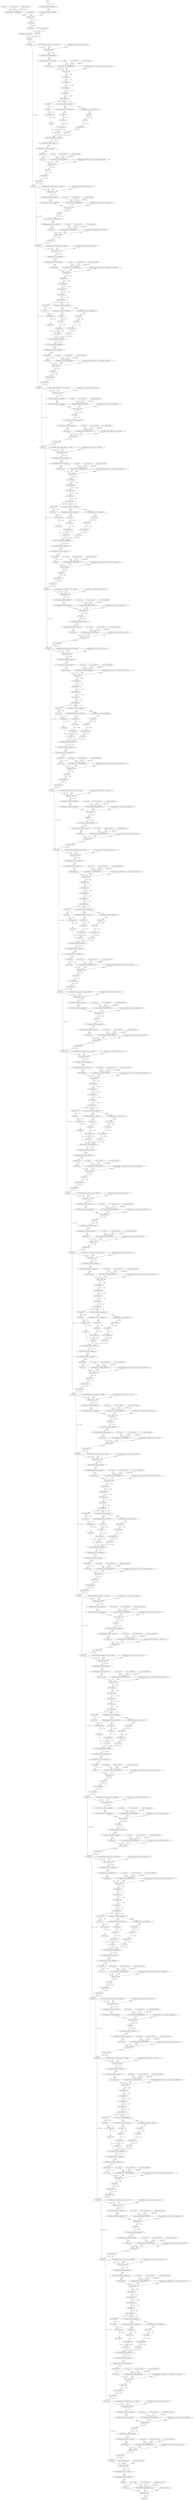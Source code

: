 strict digraph  {
"0 encoder_pos_embedding" [id=0, type=get_attr];
"1 _scale_0" [id=1, type=get_attr];
"2 _zero_point_0" [id=2, type=get_attr];
"3 _frozen_param1" [id=3, type=get_attr];
"4 dequantize_per_channel_default" [id=4, type=dequantize_per_channel];
"5 conv_proj_bias" [id=5, type=get_attr];
"6 encoder_layers_encoder_layer_0_ln_1_weight" [id=6, type=get_attr];
"7 encoder_layers_encoder_layer_0_ln_1_bias" [id=7, type=get_attr];
"8 _scale_1" [id=8, type=get_attr];
"9 _zero_point_1" [id=9, type=get_attr];
"10 _frozen_param2" [id=10, type=get_attr];
"11 dequantize_per_channel_default_1" [id=11, type=dequantize_per_channel];
"12 encoder_layers_encoder_layer_0_self_attention_in_proj_bias" [id=12, type=get_attr];
"13 _scale_2" [id=13, type=get_attr];
"14 _zero_point_2" [id=14, type=get_attr];
"15 _frozen_param3" [id=15, type=get_attr];
"16 dequantize_per_channel_default_2" [id=16, type=dequantize_per_channel];
"17 encoder_layers_encoder_layer_0_self_attention_out_proj_bias" [id=17, type=get_attr];
"18 encoder_layers_encoder_layer_0_ln_2_weight" [id=18, type=get_attr];
"19 encoder_layers_encoder_layer_0_ln_2_bias" [id=19, type=get_attr];
"20 _scale_3" [id=20, type=get_attr];
"21 _zero_point_3" [id=21, type=get_attr];
"22 _frozen_param4" [id=22, type=get_attr];
"23 dequantize_per_channel_default_3" [id=23, type=dequantize_per_channel];
"24 encoder_layers_encoder_layer_0_mlp_0_bias" [id=24, type=get_attr];
"25 _scale_4" [id=25, type=get_attr];
"26 _zero_point_4" [id=26, type=get_attr];
"27 _frozen_param5" [id=27, type=get_attr];
"28 dequantize_per_channel_default_4" [id=28, type=dequantize_per_channel];
"29 encoder_layers_encoder_layer_0_mlp_3_bias" [id=29, type=get_attr];
"30 encoder_layers_encoder_layer_1_ln_1_weight" [id=30, type=get_attr];
"31 encoder_layers_encoder_layer_1_ln_1_bias" [id=31, type=get_attr];
"32 _scale_5" [id=32, type=get_attr];
"33 _zero_point_5" [id=33, type=get_attr];
"34 _frozen_param6" [id=34, type=get_attr];
"35 dequantize_per_channel_default_5" [id=35, type=dequantize_per_channel];
"36 encoder_layers_encoder_layer_1_self_attention_in_proj_bias" [id=36, type=get_attr];
"37 _scale_6" [id=37, type=get_attr];
"38 _zero_point_6" [id=38, type=get_attr];
"39 _frozen_param7" [id=39, type=get_attr];
"40 dequantize_per_channel_default_6" [id=40, type=dequantize_per_channel];
"41 encoder_layers_encoder_layer_1_self_attention_out_proj_bias" [id=41, type=get_attr];
"42 encoder_layers_encoder_layer_1_ln_2_weight" [id=42, type=get_attr];
"43 encoder_layers_encoder_layer_1_ln_2_bias" [id=43, type=get_attr];
"44 _scale_7" [id=44, type=get_attr];
"45 _zero_point_7" [id=45, type=get_attr];
"46 _frozen_param8" [id=46, type=get_attr];
"47 dequantize_per_channel_default_7" [id=47, type=dequantize_per_channel];
"48 encoder_layers_encoder_layer_1_mlp_0_bias" [id=48, type=get_attr];
"49 _scale_8" [id=49, type=get_attr];
"50 _zero_point_8" [id=50, type=get_attr];
"51 _frozen_param9" [id=51, type=get_attr];
"52 dequantize_per_channel_default_8" [id=52, type=dequantize_per_channel];
"53 encoder_layers_encoder_layer_1_mlp_3_bias" [id=53, type=get_attr];
"54 encoder_layers_encoder_layer_2_ln_1_weight" [id=54, type=get_attr];
"55 encoder_layers_encoder_layer_2_ln_1_bias" [id=55, type=get_attr];
"56 _scale_9" [id=56, type=get_attr];
"57 _zero_point_9" [id=57, type=get_attr];
"58 _frozen_param10" [id=58, type=get_attr];
"59 dequantize_per_channel_default_9" [id=59, type=dequantize_per_channel];
"60 encoder_layers_encoder_layer_2_self_attention_in_proj_bias" [id=60, type=get_attr];
"61 _scale_10" [id=61, type=get_attr];
"62 _zero_point_10" [id=62, type=get_attr];
"63 _frozen_param11" [id=63, type=get_attr];
"64 dequantize_per_channel_default_10" [id=64, type=dequantize_per_channel];
"65 encoder_layers_encoder_layer_2_self_attention_out_proj_bias" [id=65, type=get_attr];
"66 encoder_layers_encoder_layer_2_ln_2_weight" [id=66, type=get_attr];
"67 encoder_layers_encoder_layer_2_ln_2_bias" [id=67, type=get_attr];
"68 _scale_11" [id=68, type=get_attr];
"69 _zero_point_11" [id=69, type=get_attr];
"70 _frozen_param12" [id=70, type=get_attr];
"71 dequantize_per_channel_default_11" [id=71, type=dequantize_per_channel];
"72 encoder_layers_encoder_layer_2_mlp_0_bias" [id=72, type=get_attr];
"73 _scale_12" [id=73, type=get_attr];
"74 _zero_point_12" [id=74, type=get_attr];
"75 _frozen_param13" [id=75, type=get_attr];
"76 dequantize_per_channel_default_12" [id=76, type=dequantize_per_channel];
"77 encoder_layers_encoder_layer_2_mlp_3_bias" [id=77, type=get_attr];
"78 encoder_layers_encoder_layer_3_ln_1_weight" [id=78, type=get_attr];
"79 encoder_layers_encoder_layer_3_ln_1_bias" [id=79, type=get_attr];
"80 _scale_13" [id=80, type=get_attr];
"81 _zero_point_13" [id=81, type=get_attr];
"82 _frozen_param14" [id=82, type=get_attr];
"83 dequantize_per_channel_default_13" [id=83, type=dequantize_per_channel];
"84 encoder_layers_encoder_layer_3_self_attention_in_proj_bias" [id=84, type=get_attr];
"85 _scale_14" [id=85, type=get_attr];
"86 _zero_point_14" [id=86, type=get_attr];
"87 _frozen_param15" [id=87, type=get_attr];
"88 dequantize_per_channel_default_14" [id=88, type=dequantize_per_channel];
"89 encoder_layers_encoder_layer_3_self_attention_out_proj_bias" [id=89, type=get_attr];
"90 encoder_layers_encoder_layer_3_ln_2_weight" [id=90, type=get_attr];
"91 encoder_layers_encoder_layer_3_ln_2_bias" [id=91, type=get_attr];
"92 _scale_15" [id=92, type=get_attr];
"93 _zero_point_15" [id=93, type=get_attr];
"94 _frozen_param16" [id=94, type=get_attr];
"95 dequantize_per_channel_default_15" [id=95, type=dequantize_per_channel];
"96 encoder_layers_encoder_layer_3_mlp_0_bias" [id=96, type=get_attr];
"97 _scale_16" [id=97, type=get_attr];
"98 _zero_point_16" [id=98, type=get_attr];
"99 _frozen_param17" [id=99, type=get_attr];
"100 dequantize_per_channel_default_16" [id=100, type=dequantize_per_channel];
"101 encoder_layers_encoder_layer_3_mlp_3_bias" [id=101, type=get_attr];
"102 encoder_layers_encoder_layer_4_ln_1_weight" [id=102, type=get_attr];
"103 encoder_layers_encoder_layer_4_ln_1_bias" [id=103, type=get_attr];
"104 _scale_17" [id=104, type=get_attr];
"105 _zero_point_17" [id=105, type=get_attr];
"106 _frozen_param18" [id=106, type=get_attr];
"107 dequantize_per_channel_default_17" [id=107, type=dequantize_per_channel];
"108 encoder_layers_encoder_layer_4_self_attention_in_proj_bias" [id=108, type=get_attr];
"109 _scale_18" [id=109, type=get_attr];
"110 _zero_point_18" [id=110, type=get_attr];
"111 _frozen_param19" [id=111, type=get_attr];
"112 dequantize_per_channel_default_18" [id=112, type=dequantize_per_channel];
"113 encoder_layers_encoder_layer_4_self_attention_out_proj_bias" [id=113, type=get_attr];
"114 encoder_layers_encoder_layer_4_ln_2_weight" [id=114, type=get_attr];
"115 encoder_layers_encoder_layer_4_ln_2_bias" [id=115, type=get_attr];
"116 _scale_19" [id=116, type=get_attr];
"117 _zero_point_19" [id=117, type=get_attr];
"118 _frozen_param20" [id=118, type=get_attr];
"119 dequantize_per_channel_default_19" [id=119, type=dequantize_per_channel];
"120 encoder_layers_encoder_layer_4_mlp_0_bias" [id=120, type=get_attr];
"121 _scale_20" [id=121, type=get_attr];
"122 _zero_point_20" [id=122, type=get_attr];
"123 _frozen_param21" [id=123, type=get_attr];
"124 dequantize_per_channel_default_20" [id=124, type=dequantize_per_channel];
"125 encoder_layers_encoder_layer_4_mlp_3_bias" [id=125, type=get_attr];
"126 encoder_layers_encoder_layer_5_ln_1_weight" [id=126, type=get_attr];
"127 encoder_layers_encoder_layer_5_ln_1_bias" [id=127, type=get_attr];
"128 _scale_21" [id=128, type=get_attr];
"129 _zero_point_21" [id=129, type=get_attr];
"130 _frozen_param22" [id=130, type=get_attr];
"131 dequantize_per_channel_default_21" [id=131, type=dequantize_per_channel];
"132 encoder_layers_encoder_layer_5_self_attention_in_proj_bias" [id=132, type=get_attr];
"133 _scale_22" [id=133, type=get_attr];
"134 _zero_point_22" [id=134, type=get_attr];
"135 _frozen_param23" [id=135, type=get_attr];
"136 dequantize_per_channel_default_22" [id=136, type=dequantize_per_channel];
"137 encoder_layers_encoder_layer_5_self_attention_out_proj_bias" [id=137, type=get_attr];
"138 encoder_layers_encoder_layer_5_ln_2_weight" [id=138, type=get_attr];
"139 encoder_layers_encoder_layer_5_ln_2_bias" [id=139, type=get_attr];
"140 _scale_23" [id=140, type=get_attr];
"141 _zero_point_23" [id=141, type=get_attr];
"142 _frozen_param24" [id=142, type=get_attr];
"143 dequantize_per_channel_default_23" [id=143, type=dequantize_per_channel];
"144 encoder_layers_encoder_layer_5_mlp_0_bias" [id=144, type=get_attr];
"145 _scale_24" [id=145, type=get_attr];
"146 _zero_point_24" [id=146, type=get_attr];
"147 _frozen_param25" [id=147, type=get_attr];
"148 dequantize_per_channel_default_24" [id=148, type=dequantize_per_channel];
"149 encoder_layers_encoder_layer_5_mlp_3_bias" [id=149, type=get_attr];
"150 encoder_layers_encoder_layer_6_ln_1_weight" [id=150, type=get_attr];
"151 encoder_layers_encoder_layer_6_ln_1_bias" [id=151, type=get_attr];
"152 _scale_25" [id=152, type=get_attr];
"153 _zero_point_25" [id=153, type=get_attr];
"154 _frozen_param26" [id=154, type=get_attr];
"155 dequantize_per_channel_default_25" [id=155, type=dequantize_per_channel];
"156 encoder_layers_encoder_layer_6_self_attention_in_proj_bias" [id=156, type=get_attr];
"157 _scale_26" [id=157, type=get_attr];
"158 _zero_point_26" [id=158, type=get_attr];
"159 _frozen_param27" [id=159, type=get_attr];
"160 dequantize_per_channel_default_26" [id=160, type=dequantize_per_channel];
"161 encoder_layers_encoder_layer_6_self_attention_out_proj_bias" [id=161, type=get_attr];
"162 encoder_layers_encoder_layer_6_ln_2_weight" [id=162, type=get_attr];
"163 encoder_layers_encoder_layer_6_ln_2_bias" [id=163, type=get_attr];
"164 _scale_27" [id=164, type=get_attr];
"165 _zero_point_27" [id=165, type=get_attr];
"166 _frozen_param28" [id=166, type=get_attr];
"167 dequantize_per_channel_default_27" [id=167, type=dequantize_per_channel];
"168 encoder_layers_encoder_layer_6_mlp_0_bias" [id=168, type=get_attr];
"169 _scale_28" [id=169, type=get_attr];
"170 _zero_point_28" [id=170, type=get_attr];
"171 _frozen_param29" [id=171, type=get_attr];
"172 dequantize_per_channel_default_28" [id=172, type=dequantize_per_channel];
"173 encoder_layers_encoder_layer_6_mlp_3_bias" [id=173, type=get_attr];
"174 encoder_layers_encoder_layer_7_ln_1_weight" [id=174, type=get_attr];
"175 encoder_layers_encoder_layer_7_ln_1_bias" [id=175, type=get_attr];
"176 _scale_29" [id=176, type=get_attr];
"177 _zero_point_29" [id=177, type=get_attr];
"178 _frozen_param30" [id=178, type=get_attr];
"179 dequantize_per_channel_default_29" [id=179, type=dequantize_per_channel];
"180 encoder_layers_encoder_layer_7_self_attention_in_proj_bias" [id=180, type=get_attr];
"181 _scale_30" [id=181, type=get_attr];
"182 _zero_point_30" [id=182, type=get_attr];
"183 _frozen_param31" [id=183, type=get_attr];
"184 dequantize_per_channel_default_30" [id=184, type=dequantize_per_channel];
"185 encoder_layers_encoder_layer_7_self_attention_out_proj_bias" [id=185, type=get_attr];
"186 encoder_layers_encoder_layer_7_ln_2_weight" [id=186, type=get_attr];
"187 encoder_layers_encoder_layer_7_ln_2_bias" [id=187, type=get_attr];
"188 _scale_31" [id=188, type=get_attr];
"189 _zero_point_31" [id=189, type=get_attr];
"190 _frozen_param32" [id=190, type=get_attr];
"191 dequantize_per_channel_default_31" [id=191, type=dequantize_per_channel];
"192 encoder_layers_encoder_layer_7_mlp_0_bias" [id=192, type=get_attr];
"193 _scale_32" [id=193, type=get_attr];
"194 _zero_point_32" [id=194, type=get_attr];
"195 _frozen_param33" [id=195, type=get_attr];
"196 dequantize_per_channel_default_32" [id=196, type=dequantize_per_channel];
"197 encoder_layers_encoder_layer_7_mlp_3_bias" [id=197, type=get_attr];
"198 encoder_layers_encoder_layer_8_ln_1_weight" [id=198, type=get_attr];
"199 encoder_layers_encoder_layer_8_ln_1_bias" [id=199, type=get_attr];
"200 _scale_33" [id=200, type=get_attr];
"201 _zero_point_33" [id=201, type=get_attr];
"202 _frozen_param34" [id=202, type=get_attr];
"203 dequantize_per_channel_default_33" [id=203, type=dequantize_per_channel];
"204 encoder_layers_encoder_layer_8_self_attention_in_proj_bias" [id=204, type=get_attr];
"205 _scale_34" [id=205, type=get_attr];
"206 _zero_point_34" [id=206, type=get_attr];
"207 _frozen_param35" [id=207, type=get_attr];
"208 dequantize_per_channel_default_34" [id=208, type=dequantize_per_channel];
"209 encoder_layers_encoder_layer_8_self_attention_out_proj_bias" [id=209, type=get_attr];
"210 encoder_layers_encoder_layer_8_ln_2_weight" [id=210, type=get_attr];
"211 encoder_layers_encoder_layer_8_ln_2_bias" [id=211, type=get_attr];
"212 _scale_35" [id=212, type=get_attr];
"213 _zero_point_35" [id=213, type=get_attr];
"214 _frozen_param36" [id=214, type=get_attr];
"215 dequantize_per_channel_default_35" [id=215, type=dequantize_per_channel];
"216 encoder_layers_encoder_layer_8_mlp_0_bias" [id=216, type=get_attr];
"217 _scale_36" [id=217, type=get_attr];
"218 _zero_point_36" [id=218, type=get_attr];
"219 _frozen_param37" [id=219, type=get_attr];
"220 dequantize_per_channel_default_36" [id=220, type=dequantize_per_channel];
"221 encoder_layers_encoder_layer_8_mlp_3_bias" [id=221, type=get_attr];
"222 encoder_layers_encoder_layer_9_ln_1_weight" [id=222, type=get_attr];
"223 encoder_layers_encoder_layer_9_ln_1_bias" [id=223, type=get_attr];
"224 _scale_37" [id=224, type=get_attr];
"225 _zero_point_37" [id=225, type=get_attr];
"226 _frozen_param38" [id=226, type=get_attr];
"227 dequantize_per_channel_default_37" [id=227, type=dequantize_per_channel];
"228 encoder_layers_encoder_layer_9_self_attention_in_proj_bias" [id=228, type=get_attr];
"229 _scale_38" [id=229, type=get_attr];
"230 _zero_point_38" [id=230, type=get_attr];
"231 _frozen_param39" [id=231, type=get_attr];
"232 dequantize_per_channel_default_38" [id=232, type=dequantize_per_channel];
"233 encoder_layers_encoder_layer_9_self_attention_out_proj_bias" [id=233, type=get_attr];
"234 encoder_layers_encoder_layer_9_ln_2_weight" [id=234, type=get_attr];
"235 encoder_layers_encoder_layer_9_ln_2_bias" [id=235, type=get_attr];
"236 _scale_39" [id=236, type=get_attr];
"237 _zero_point_39" [id=237, type=get_attr];
"238 _frozen_param40" [id=238, type=get_attr];
"239 dequantize_per_channel_default_39" [id=239, type=dequantize_per_channel];
"240 encoder_layers_encoder_layer_9_mlp_0_bias" [id=240, type=get_attr];
"241 _scale_40" [id=241, type=get_attr];
"242 _zero_point_40" [id=242, type=get_attr];
"243 _frozen_param41" [id=243, type=get_attr];
"244 dequantize_per_channel_default_40" [id=244, type=dequantize_per_channel];
"245 encoder_layers_encoder_layer_9_mlp_3_bias" [id=245, type=get_attr];
"246 encoder_layers_encoder_layer_10_ln_1_weight" [id=246, type=get_attr];
"247 encoder_layers_encoder_layer_10_ln_1_bias" [id=247, type=get_attr];
"248 _scale_41" [id=248, type=get_attr];
"249 _zero_point_41" [id=249, type=get_attr];
"250 _frozen_param42" [id=250, type=get_attr];
"251 dequantize_per_channel_default_41" [id=251, type=dequantize_per_channel];
"252 encoder_layers_encoder_layer_10_self_attention_in_proj_bias" [id=252, type=get_attr];
"253 _scale_42" [id=253, type=get_attr];
"254 _zero_point_42" [id=254, type=get_attr];
"255 _frozen_param43" [id=255, type=get_attr];
"256 dequantize_per_channel_default_42" [id=256, type=dequantize_per_channel];
"257 encoder_layers_encoder_layer_10_self_attention_out_proj_bias" [id=257, type=get_attr];
"258 encoder_layers_encoder_layer_10_ln_2_weight" [id=258, type=get_attr];
"259 encoder_layers_encoder_layer_10_ln_2_bias" [id=259, type=get_attr];
"260 _scale_43" [id=260, type=get_attr];
"261 _zero_point_43" [id=261, type=get_attr];
"262 _frozen_param44" [id=262, type=get_attr];
"263 dequantize_per_channel_default_43" [id=263, type=dequantize_per_channel];
"264 encoder_layers_encoder_layer_10_mlp_0_bias" [id=264, type=get_attr];
"265 _scale_44" [id=265, type=get_attr];
"266 _zero_point_44" [id=266, type=get_attr];
"267 _frozen_param45" [id=267, type=get_attr];
"268 dequantize_per_channel_default_44" [id=268, type=dequantize_per_channel];
"269 encoder_layers_encoder_layer_10_mlp_3_bias" [id=269, type=get_attr];
"270 encoder_layers_encoder_layer_11_ln_1_weight" [id=270, type=get_attr];
"271 encoder_layers_encoder_layer_11_ln_1_bias" [id=271, type=get_attr];
"272 _scale_45" [id=272, type=get_attr];
"273 _zero_point_45" [id=273, type=get_attr];
"274 _frozen_param46" [id=274, type=get_attr];
"275 dequantize_per_channel_default_45" [id=275, type=dequantize_per_channel];
"276 encoder_layers_encoder_layer_11_self_attention_in_proj_bias" [id=276, type=get_attr];
"277 _scale_46" [id=277, type=get_attr];
"278 _zero_point_46" [id=278, type=get_attr];
"279 _frozen_param47" [id=279, type=get_attr];
"280 dequantize_per_channel_default_46" [id=280, type=dequantize_per_channel];
"281 encoder_layers_encoder_layer_11_self_attention_out_proj_bias" [id=281, type=get_attr];
"282 encoder_layers_encoder_layer_11_ln_2_weight" [id=282, type=get_attr];
"283 encoder_layers_encoder_layer_11_ln_2_bias" [id=283, type=get_attr];
"284 _scale_47" [id=284, type=get_attr];
"285 _zero_point_47" [id=285, type=get_attr];
"286 _frozen_param48" [id=286, type=get_attr];
"287 dequantize_per_channel_default_47" [id=287, type=dequantize_per_channel];
"288 encoder_layers_encoder_layer_11_mlp_0_bias" [id=288, type=get_attr];
"289 _scale_48" [id=289, type=get_attr];
"290 _zero_point_48" [id=290, type=get_attr];
"291 _frozen_param49" [id=291, type=get_attr];
"292 dequantize_per_channel_default_48" [id=292, type=dequantize_per_channel];
"293 encoder_layers_encoder_layer_11_mlp_3_bias" [id=293, type=get_attr];
"294 encoder_ln_weight" [id=294, type=get_attr];
"295 encoder_ln_bias" [id=295, type=get_attr];
"296 _scale_49" [id=296, type=get_attr];
"297 _zero_point_49" [id=297, type=get_attr];
"298 _frozen_param50" [id=298, type=get_attr];
"299 dequantize_per_channel_default_49" [id=299, type=dequantize_per_channel];
"300 heads_head_bias" [id=300, type=get_attr];
"301 x" [id=301, type=input];
"302 quantize_per_tensor_default" [id=302, type=quantize_per_tensor];
"303 dequantize_per_tensor_default" [id=303, type=dequantize_per_tensor];
"304 conv2d" [id=304, type=conv2d];
"305 reshape" [id=305, type=reshape];
"306 permute" [id=306, type=permute];
"307 _frozen_param0" [id=307, type=get_attr];
"308 cat" [id=308, type=cat];
"309 add" [id=309, type=add];
"310 dropout" [id=310, type=dropout];
"311 layer_norm" [id=311, type=layer_norm];
"312 quantize_per_tensor_default_1" [id=312, type=quantize_per_tensor];
"313 dequantize_per_tensor_default_1" [id=313, type=dequantize_per_tensor];
"314 transpose" [id=314, type=transpose];
"315 linear" [id=315, type=linear];
"316 unflatten" [id=316, type=unflatten];
"317 unsqueeze" [id=317, type=unsqueeze];
"318 transpose_1" [id=318, type=transpose];
"319 squeeze" [id=319, type=squeeze];
"320 contiguous" [id=320, type=contiguous];
"321 quantize_per_tensor_default_2" [id=321, type=quantize_per_tensor];
"322 dequantize_per_tensor_default_63" [id=322, type=dequantize_per_tensor];
"323 dequantize_per_tensor_default_62" [id=323, type=dequantize_per_tensor];
"324 select" [id=324, type=select];
"325 select_1" [id=325, type=select];
"326 select_2" [id=326, type=select];
"327 view" [id=327, type=view];
"328 transpose_2" [id=328, type=transpose];
"329 view_1" [id=329, type=view];
"330 transpose_3" [id=330, type=transpose];
"331 view_2" [id=331, type=view];
"332 transpose_4" [id=332, type=transpose];
"333 view_3" [id=333, type=view];
"334 view_4" [id=334, type=view];
"335 view_5" [id=335, type=view];
"336 scaled_dot_product_attention" [id=336, type=scaled_dot_product_attention];
"337 quantize_per_tensor_default_3" [id=337, type=quantize_per_tensor];
"338 dequantize_per_tensor_default_3" [id=338, type=dequantize_per_tensor];
"339 permute_1" [id=339, type=permute];
"340 view_6" [id=340, type=view];
"341 linear_1" [id=341, type=linear];
"342 view_7" [id=342, type=view];
"343 transpose_5" [id=343, type=transpose];
"344 dropout_1" [id=344, type=dropout];
"345 add_1" [id=345, type=add];
"346 layer_norm_1" [id=346, type=layer_norm];
"347 quantize_per_tensor_default_4" [id=347, type=quantize_per_tensor];
"348 dequantize_per_tensor_default_4" [id=348, type=dequantize_per_tensor];
"349 linear_2" [id=349, type=linear];
"350 gelu" [id=350, type=gelu];
"351 quantize_per_tensor_default_5" [id=351, type=quantize_per_tensor];
"352 dequantize_per_tensor_default_5" [id=352, type=dequantize_per_tensor];
"353 dropout_2" [id=353, type=dropout];
"354 linear_3" [id=354, type=linear];
"355 dropout_3" [id=355, type=dropout];
"356 add_2" [id=356, type=add];
"357 layer_norm_2" [id=357, type=layer_norm];
"358 quantize_per_tensor_default_6" [id=358, type=quantize_per_tensor];
"359 dequantize_per_tensor_default_6" [id=359, type=dequantize_per_tensor];
"360 transpose_6" [id=360, type=transpose];
"361 linear_4" [id=361, type=linear];
"362 unflatten_1" [id=362, type=unflatten];
"363 unsqueeze_1" [id=363, type=unsqueeze];
"364 transpose_7" [id=364, type=transpose];
"365 squeeze_1" [id=365, type=squeeze];
"366 contiguous_1" [id=366, type=contiguous];
"367 quantize_per_tensor_default_7" [id=367, type=quantize_per_tensor];
"368 dequantize_per_tensor_default_65" [id=368, type=dequantize_per_tensor];
"369 dequantize_per_tensor_default_64" [id=369, type=dequantize_per_tensor];
"370 select_3" [id=370, type=select];
"371 select_4" [id=371, type=select];
"372 select_5" [id=372, type=select];
"373 view_8" [id=373, type=view];
"374 transpose_8" [id=374, type=transpose];
"375 view_9" [id=375, type=view];
"376 transpose_9" [id=376, type=transpose];
"377 view_10" [id=377, type=view];
"378 transpose_10" [id=378, type=transpose];
"379 view_11" [id=379, type=view];
"380 view_12" [id=380, type=view];
"381 view_13" [id=381, type=view];
"382 scaled_dot_product_attention_1" [id=382, type=scaled_dot_product_attention];
"383 quantize_per_tensor_default_8" [id=383, type=quantize_per_tensor];
"384 dequantize_per_tensor_default_8" [id=384, type=dequantize_per_tensor];
"385 permute_2" [id=385, type=permute];
"386 view_14" [id=386, type=view];
"387 linear_5" [id=387, type=linear];
"388 view_15" [id=388, type=view];
"389 transpose_11" [id=389, type=transpose];
"390 dropout_4" [id=390, type=dropout];
"391 add_3" [id=391, type=add];
"392 layer_norm_3" [id=392, type=layer_norm];
"393 quantize_per_tensor_default_9" [id=393, type=quantize_per_tensor];
"394 dequantize_per_tensor_default_9" [id=394, type=dequantize_per_tensor];
"395 linear_6" [id=395, type=linear];
"396 gelu_1" [id=396, type=gelu];
"397 quantize_per_tensor_default_10" [id=397, type=quantize_per_tensor];
"398 dequantize_per_tensor_default_10" [id=398, type=dequantize_per_tensor];
"399 dropout_5" [id=399, type=dropout];
"400 linear_7" [id=400, type=linear];
"401 dropout_6" [id=401, type=dropout];
"402 add_4" [id=402, type=add];
"403 layer_norm_4" [id=403, type=layer_norm];
"404 quantize_per_tensor_default_11" [id=404, type=quantize_per_tensor];
"405 dequantize_per_tensor_default_11" [id=405, type=dequantize_per_tensor];
"406 transpose_12" [id=406, type=transpose];
"407 linear_8" [id=407, type=linear];
"408 unflatten_2" [id=408, type=unflatten];
"409 unsqueeze_2" [id=409, type=unsqueeze];
"410 transpose_13" [id=410, type=transpose];
"411 squeeze_2" [id=411, type=squeeze];
"412 contiguous_2" [id=412, type=contiguous];
"413 quantize_per_tensor_default_12" [id=413, type=quantize_per_tensor];
"414 dequantize_per_tensor_default_67" [id=414, type=dequantize_per_tensor];
"415 dequantize_per_tensor_default_66" [id=415, type=dequantize_per_tensor];
"416 select_6" [id=416, type=select];
"417 select_7" [id=417, type=select];
"418 select_8" [id=418, type=select];
"419 view_16" [id=419, type=view];
"420 transpose_14" [id=420, type=transpose];
"421 view_17" [id=421, type=view];
"422 transpose_15" [id=422, type=transpose];
"423 view_18" [id=423, type=view];
"424 transpose_16" [id=424, type=transpose];
"425 view_19" [id=425, type=view];
"426 view_20" [id=426, type=view];
"427 view_21" [id=427, type=view];
"428 scaled_dot_product_attention_2" [id=428, type=scaled_dot_product_attention];
"429 quantize_per_tensor_default_13" [id=429, type=quantize_per_tensor];
"430 dequantize_per_tensor_default_13" [id=430, type=dequantize_per_tensor];
"431 permute_3" [id=431, type=permute];
"432 view_22" [id=432, type=view];
"433 linear_9" [id=433, type=linear];
"434 view_23" [id=434, type=view];
"435 transpose_17" [id=435, type=transpose];
"436 dropout_7" [id=436, type=dropout];
"437 add_5" [id=437, type=add];
"438 layer_norm_5" [id=438, type=layer_norm];
"439 quantize_per_tensor_default_14" [id=439, type=quantize_per_tensor];
"440 dequantize_per_tensor_default_14" [id=440, type=dequantize_per_tensor];
"441 linear_10" [id=441, type=linear];
"442 gelu_2" [id=442, type=gelu];
"443 quantize_per_tensor_default_15" [id=443, type=quantize_per_tensor];
"444 dequantize_per_tensor_default_15" [id=444, type=dequantize_per_tensor];
"445 dropout_8" [id=445, type=dropout];
"446 linear_11" [id=446, type=linear];
"447 dropout_9" [id=447, type=dropout];
"448 add_6" [id=448, type=add];
"449 layer_norm_6" [id=449, type=layer_norm];
"450 quantize_per_tensor_default_16" [id=450, type=quantize_per_tensor];
"451 dequantize_per_tensor_default_16" [id=451, type=dequantize_per_tensor];
"452 transpose_18" [id=452, type=transpose];
"453 linear_12" [id=453, type=linear];
"454 unflatten_3" [id=454, type=unflatten];
"455 unsqueeze_3" [id=455, type=unsqueeze];
"456 transpose_19" [id=456, type=transpose];
"457 squeeze_3" [id=457, type=squeeze];
"458 contiguous_3" [id=458, type=contiguous];
"459 quantize_per_tensor_default_17" [id=459, type=quantize_per_tensor];
"460 dequantize_per_tensor_default_69" [id=460, type=dequantize_per_tensor];
"461 dequantize_per_tensor_default_68" [id=461, type=dequantize_per_tensor];
"462 select_9" [id=462, type=select];
"463 select_10" [id=463, type=select];
"464 select_11" [id=464, type=select];
"465 view_24" [id=465, type=view];
"466 transpose_20" [id=466, type=transpose];
"467 view_25" [id=467, type=view];
"468 transpose_21" [id=468, type=transpose];
"469 view_26" [id=469, type=view];
"470 transpose_22" [id=470, type=transpose];
"471 view_27" [id=471, type=view];
"472 view_28" [id=472, type=view];
"473 view_29" [id=473, type=view];
"474 scaled_dot_product_attention_3" [id=474, type=scaled_dot_product_attention];
"475 quantize_per_tensor_default_18" [id=475, type=quantize_per_tensor];
"476 dequantize_per_tensor_default_18" [id=476, type=dequantize_per_tensor];
"477 permute_4" [id=477, type=permute];
"478 view_30" [id=478, type=view];
"479 linear_13" [id=479, type=linear];
"480 view_31" [id=480, type=view];
"481 transpose_23" [id=481, type=transpose];
"482 dropout_10" [id=482, type=dropout];
"483 add_7" [id=483, type=add];
"484 layer_norm_7" [id=484, type=layer_norm];
"485 quantize_per_tensor_default_19" [id=485, type=quantize_per_tensor];
"486 dequantize_per_tensor_default_19" [id=486, type=dequantize_per_tensor];
"487 linear_14" [id=487, type=linear];
"488 gelu_3" [id=488, type=gelu];
"489 quantize_per_tensor_default_20" [id=489, type=quantize_per_tensor];
"490 dequantize_per_tensor_default_20" [id=490, type=dequantize_per_tensor];
"491 dropout_11" [id=491, type=dropout];
"492 linear_15" [id=492, type=linear];
"493 dropout_12" [id=493, type=dropout];
"494 add_8" [id=494, type=add];
"495 layer_norm_8" [id=495, type=layer_norm];
"496 quantize_per_tensor_default_21" [id=496, type=quantize_per_tensor];
"497 dequantize_per_tensor_default_21" [id=497, type=dequantize_per_tensor];
"498 transpose_24" [id=498, type=transpose];
"499 linear_16" [id=499, type=linear];
"500 unflatten_4" [id=500, type=unflatten];
"501 unsqueeze_4" [id=501, type=unsqueeze];
"502 transpose_25" [id=502, type=transpose];
"503 squeeze_4" [id=503, type=squeeze];
"504 contiguous_4" [id=504, type=contiguous];
"505 quantize_per_tensor_default_22" [id=505, type=quantize_per_tensor];
"506 dequantize_per_tensor_default_71" [id=506, type=dequantize_per_tensor];
"507 dequantize_per_tensor_default_70" [id=507, type=dequantize_per_tensor];
"508 select_12" [id=508, type=select];
"509 select_13" [id=509, type=select];
"510 select_14" [id=510, type=select];
"511 view_32" [id=511, type=view];
"512 transpose_26" [id=512, type=transpose];
"513 view_33" [id=513, type=view];
"514 transpose_27" [id=514, type=transpose];
"515 view_34" [id=515, type=view];
"516 transpose_28" [id=516, type=transpose];
"517 view_35" [id=517, type=view];
"518 view_36" [id=518, type=view];
"519 view_37" [id=519, type=view];
"520 scaled_dot_product_attention_4" [id=520, type=scaled_dot_product_attention];
"521 quantize_per_tensor_default_23" [id=521, type=quantize_per_tensor];
"522 dequantize_per_tensor_default_23" [id=522, type=dequantize_per_tensor];
"523 permute_5" [id=523, type=permute];
"524 view_38" [id=524, type=view];
"525 linear_17" [id=525, type=linear];
"526 view_39" [id=526, type=view];
"527 transpose_29" [id=527, type=transpose];
"528 dropout_13" [id=528, type=dropout];
"529 add_9" [id=529, type=add];
"530 layer_norm_9" [id=530, type=layer_norm];
"531 quantize_per_tensor_default_24" [id=531, type=quantize_per_tensor];
"532 dequantize_per_tensor_default_24" [id=532, type=dequantize_per_tensor];
"533 linear_18" [id=533, type=linear];
"534 gelu_4" [id=534, type=gelu];
"535 quantize_per_tensor_default_25" [id=535, type=quantize_per_tensor];
"536 dequantize_per_tensor_default_25" [id=536, type=dequantize_per_tensor];
"537 dropout_14" [id=537, type=dropout];
"538 linear_19" [id=538, type=linear];
"539 dropout_15" [id=539, type=dropout];
"540 add_10" [id=540, type=add];
"541 layer_norm_10" [id=541, type=layer_norm];
"542 quantize_per_tensor_default_26" [id=542, type=quantize_per_tensor];
"543 dequantize_per_tensor_default_26" [id=543, type=dequantize_per_tensor];
"544 transpose_30" [id=544, type=transpose];
"545 linear_20" [id=545, type=linear];
"546 unflatten_5" [id=546, type=unflatten];
"547 unsqueeze_5" [id=547, type=unsqueeze];
"548 transpose_31" [id=548, type=transpose];
"549 squeeze_5" [id=549, type=squeeze];
"550 contiguous_5" [id=550, type=contiguous];
"551 quantize_per_tensor_default_27" [id=551, type=quantize_per_tensor];
"552 dequantize_per_tensor_default_73" [id=552, type=dequantize_per_tensor];
"553 dequantize_per_tensor_default_72" [id=553, type=dequantize_per_tensor];
"554 select_15" [id=554, type=select];
"555 select_16" [id=555, type=select];
"556 select_17" [id=556, type=select];
"557 view_40" [id=557, type=view];
"558 transpose_32" [id=558, type=transpose];
"559 view_41" [id=559, type=view];
"560 transpose_33" [id=560, type=transpose];
"561 view_42" [id=561, type=view];
"562 transpose_34" [id=562, type=transpose];
"563 view_43" [id=563, type=view];
"564 view_44" [id=564, type=view];
"565 view_45" [id=565, type=view];
"566 scaled_dot_product_attention_5" [id=566, type=scaled_dot_product_attention];
"567 quantize_per_tensor_default_28" [id=567, type=quantize_per_tensor];
"568 dequantize_per_tensor_default_28" [id=568, type=dequantize_per_tensor];
"569 permute_6" [id=569, type=permute];
"570 view_46" [id=570, type=view];
"571 linear_21" [id=571, type=linear];
"572 view_47" [id=572, type=view];
"573 transpose_35" [id=573, type=transpose];
"574 dropout_16" [id=574, type=dropout];
"575 add_11" [id=575, type=add];
"576 layer_norm_11" [id=576, type=layer_norm];
"577 quantize_per_tensor_default_29" [id=577, type=quantize_per_tensor];
"578 dequantize_per_tensor_default_29" [id=578, type=dequantize_per_tensor];
"579 linear_22" [id=579, type=linear];
"580 gelu_5" [id=580, type=gelu];
"581 quantize_per_tensor_default_30" [id=581, type=quantize_per_tensor];
"582 dequantize_per_tensor_default_30" [id=582, type=dequantize_per_tensor];
"583 dropout_17" [id=583, type=dropout];
"584 linear_23" [id=584, type=linear];
"585 dropout_18" [id=585, type=dropout];
"586 add_12" [id=586, type=add];
"587 layer_norm_12" [id=587, type=layer_norm];
"588 quantize_per_tensor_default_31" [id=588, type=quantize_per_tensor];
"589 dequantize_per_tensor_default_31" [id=589, type=dequantize_per_tensor];
"590 transpose_36" [id=590, type=transpose];
"591 linear_24" [id=591, type=linear];
"592 unflatten_6" [id=592, type=unflatten];
"593 unsqueeze_6" [id=593, type=unsqueeze];
"594 transpose_37" [id=594, type=transpose];
"595 squeeze_6" [id=595, type=squeeze];
"596 contiguous_6" [id=596, type=contiguous];
"597 quantize_per_tensor_default_32" [id=597, type=quantize_per_tensor];
"598 dequantize_per_tensor_default_75" [id=598, type=dequantize_per_tensor];
"599 dequantize_per_tensor_default_74" [id=599, type=dequantize_per_tensor];
"600 select_18" [id=600, type=select];
"601 select_19" [id=601, type=select];
"602 select_20" [id=602, type=select];
"603 view_48" [id=603, type=view];
"604 transpose_38" [id=604, type=transpose];
"605 view_49" [id=605, type=view];
"606 transpose_39" [id=606, type=transpose];
"607 view_50" [id=607, type=view];
"608 transpose_40" [id=608, type=transpose];
"609 view_51" [id=609, type=view];
"610 view_52" [id=610, type=view];
"611 view_53" [id=611, type=view];
"612 scaled_dot_product_attention_6" [id=612, type=scaled_dot_product_attention];
"613 quantize_per_tensor_default_33" [id=613, type=quantize_per_tensor];
"614 dequantize_per_tensor_default_33" [id=614, type=dequantize_per_tensor];
"615 permute_7" [id=615, type=permute];
"616 view_54" [id=616, type=view];
"617 linear_25" [id=617, type=linear];
"618 view_55" [id=618, type=view];
"619 transpose_41" [id=619, type=transpose];
"620 dropout_19" [id=620, type=dropout];
"621 add_13" [id=621, type=add];
"622 layer_norm_13" [id=622, type=layer_norm];
"623 quantize_per_tensor_default_34" [id=623, type=quantize_per_tensor];
"624 dequantize_per_tensor_default_34" [id=624, type=dequantize_per_tensor];
"625 linear_26" [id=625, type=linear];
"626 gelu_6" [id=626, type=gelu];
"627 quantize_per_tensor_default_35" [id=627, type=quantize_per_tensor];
"628 dequantize_per_tensor_default_35" [id=628, type=dequantize_per_tensor];
"629 dropout_20" [id=629, type=dropout];
"630 linear_27" [id=630, type=linear];
"631 dropout_21" [id=631, type=dropout];
"632 add_14" [id=632, type=add];
"633 layer_norm_14" [id=633, type=layer_norm];
"634 quantize_per_tensor_default_36" [id=634, type=quantize_per_tensor];
"635 dequantize_per_tensor_default_36" [id=635, type=dequantize_per_tensor];
"636 transpose_42" [id=636, type=transpose];
"637 linear_28" [id=637, type=linear];
"638 unflatten_7" [id=638, type=unflatten];
"639 unsqueeze_7" [id=639, type=unsqueeze];
"640 transpose_43" [id=640, type=transpose];
"641 squeeze_7" [id=641, type=squeeze];
"642 contiguous_7" [id=642, type=contiguous];
"643 quantize_per_tensor_default_37" [id=643, type=quantize_per_tensor];
"644 dequantize_per_tensor_default_77" [id=644, type=dequantize_per_tensor];
"645 dequantize_per_tensor_default_76" [id=645, type=dequantize_per_tensor];
"646 select_21" [id=646, type=select];
"647 select_22" [id=647, type=select];
"648 select_23" [id=648, type=select];
"649 view_56" [id=649, type=view];
"650 transpose_44" [id=650, type=transpose];
"651 view_57" [id=651, type=view];
"652 transpose_45" [id=652, type=transpose];
"653 view_58" [id=653, type=view];
"654 transpose_46" [id=654, type=transpose];
"655 view_59" [id=655, type=view];
"656 view_60" [id=656, type=view];
"657 view_61" [id=657, type=view];
"658 scaled_dot_product_attention_7" [id=658, type=scaled_dot_product_attention];
"659 quantize_per_tensor_default_38" [id=659, type=quantize_per_tensor];
"660 dequantize_per_tensor_default_38" [id=660, type=dequantize_per_tensor];
"661 permute_8" [id=661, type=permute];
"662 view_62" [id=662, type=view];
"663 linear_29" [id=663, type=linear];
"664 view_63" [id=664, type=view];
"665 transpose_47" [id=665, type=transpose];
"666 dropout_22" [id=666, type=dropout];
"667 add_15" [id=667, type=add];
"668 layer_norm_15" [id=668, type=layer_norm];
"669 quantize_per_tensor_default_39" [id=669, type=quantize_per_tensor];
"670 dequantize_per_tensor_default_39" [id=670, type=dequantize_per_tensor];
"671 linear_30" [id=671, type=linear];
"672 gelu_7" [id=672, type=gelu];
"673 quantize_per_tensor_default_40" [id=673, type=quantize_per_tensor];
"674 dequantize_per_tensor_default_40" [id=674, type=dequantize_per_tensor];
"675 dropout_23" [id=675, type=dropout];
"676 linear_31" [id=676, type=linear];
"677 dropout_24" [id=677, type=dropout];
"678 add_16" [id=678, type=add];
"679 layer_norm_16" [id=679, type=layer_norm];
"680 quantize_per_tensor_default_41" [id=680, type=quantize_per_tensor];
"681 dequantize_per_tensor_default_41" [id=681, type=dequantize_per_tensor];
"682 transpose_48" [id=682, type=transpose];
"683 linear_32" [id=683, type=linear];
"684 unflatten_8" [id=684, type=unflatten];
"685 unsqueeze_8" [id=685, type=unsqueeze];
"686 transpose_49" [id=686, type=transpose];
"687 squeeze_8" [id=687, type=squeeze];
"688 contiguous_8" [id=688, type=contiguous];
"689 quantize_per_tensor_default_42" [id=689, type=quantize_per_tensor];
"690 dequantize_per_tensor_default_79" [id=690, type=dequantize_per_tensor];
"691 dequantize_per_tensor_default_78" [id=691, type=dequantize_per_tensor];
"692 select_24" [id=692, type=select];
"693 select_25" [id=693, type=select];
"694 select_26" [id=694, type=select];
"695 view_64" [id=695, type=view];
"696 transpose_50" [id=696, type=transpose];
"697 view_65" [id=697, type=view];
"698 transpose_51" [id=698, type=transpose];
"699 view_66" [id=699, type=view];
"700 transpose_52" [id=700, type=transpose];
"701 view_67" [id=701, type=view];
"702 view_68" [id=702, type=view];
"703 view_69" [id=703, type=view];
"704 scaled_dot_product_attention_8" [id=704, type=scaled_dot_product_attention];
"705 quantize_per_tensor_default_43" [id=705, type=quantize_per_tensor];
"706 dequantize_per_tensor_default_43" [id=706, type=dequantize_per_tensor];
"707 permute_9" [id=707, type=permute];
"708 view_70" [id=708, type=view];
"709 linear_33" [id=709, type=linear];
"710 view_71" [id=710, type=view];
"711 transpose_53" [id=711, type=transpose];
"712 dropout_25" [id=712, type=dropout];
"713 add_17" [id=713, type=add];
"714 layer_norm_17" [id=714, type=layer_norm];
"715 quantize_per_tensor_default_44" [id=715, type=quantize_per_tensor];
"716 dequantize_per_tensor_default_44" [id=716, type=dequantize_per_tensor];
"717 linear_34" [id=717, type=linear];
"718 gelu_8" [id=718, type=gelu];
"719 quantize_per_tensor_default_45" [id=719, type=quantize_per_tensor];
"720 dequantize_per_tensor_default_45" [id=720, type=dequantize_per_tensor];
"721 dropout_26" [id=721, type=dropout];
"722 linear_35" [id=722, type=linear];
"723 dropout_27" [id=723, type=dropout];
"724 add_18" [id=724, type=add];
"725 layer_norm_18" [id=725, type=layer_norm];
"726 quantize_per_tensor_default_46" [id=726, type=quantize_per_tensor];
"727 dequantize_per_tensor_default_46" [id=727, type=dequantize_per_tensor];
"728 transpose_54" [id=728, type=transpose];
"729 linear_36" [id=729, type=linear];
"730 unflatten_9" [id=730, type=unflatten];
"731 unsqueeze_9" [id=731, type=unsqueeze];
"732 transpose_55" [id=732, type=transpose];
"733 squeeze_9" [id=733, type=squeeze];
"734 contiguous_9" [id=734, type=contiguous];
"735 quantize_per_tensor_default_47" [id=735, type=quantize_per_tensor];
"736 dequantize_per_tensor_default_81" [id=736, type=dequantize_per_tensor];
"737 dequantize_per_tensor_default_80" [id=737, type=dequantize_per_tensor];
"738 select_27" [id=738, type=select];
"739 select_28" [id=739, type=select];
"740 select_29" [id=740, type=select];
"741 view_72" [id=741, type=view];
"742 transpose_56" [id=742, type=transpose];
"743 view_73" [id=743, type=view];
"744 transpose_57" [id=744, type=transpose];
"745 view_74" [id=745, type=view];
"746 transpose_58" [id=746, type=transpose];
"747 view_75" [id=747, type=view];
"748 view_76" [id=748, type=view];
"749 view_77" [id=749, type=view];
"750 scaled_dot_product_attention_9" [id=750, type=scaled_dot_product_attention];
"751 quantize_per_tensor_default_48" [id=751, type=quantize_per_tensor];
"752 dequantize_per_tensor_default_48" [id=752, type=dequantize_per_tensor];
"753 permute_10" [id=753, type=permute];
"754 view_78" [id=754, type=view];
"755 linear_37" [id=755, type=linear];
"756 view_79" [id=756, type=view];
"757 transpose_59" [id=757, type=transpose];
"758 dropout_28" [id=758, type=dropout];
"759 add_19" [id=759, type=add];
"760 layer_norm_19" [id=760, type=layer_norm];
"761 quantize_per_tensor_default_49" [id=761, type=quantize_per_tensor];
"762 dequantize_per_tensor_default_49" [id=762, type=dequantize_per_tensor];
"763 linear_38" [id=763, type=linear];
"764 gelu_9" [id=764, type=gelu];
"765 quantize_per_tensor_default_50" [id=765, type=quantize_per_tensor];
"766 dequantize_per_tensor_default_50" [id=766, type=dequantize_per_tensor];
"767 dropout_29" [id=767, type=dropout];
"768 linear_39" [id=768, type=linear];
"769 dropout_30" [id=769, type=dropout];
"770 add_20" [id=770, type=add];
"771 layer_norm_20" [id=771, type=layer_norm];
"772 quantize_per_tensor_default_51" [id=772, type=quantize_per_tensor];
"773 dequantize_per_tensor_default_51" [id=773, type=dequantize_per_tensor];
"774 transpose_60" [id=774, type=transpose];
"775 linear_40" [id=775, type=linear];
"776 unflatten_10" [id=776, type=unflatten];
"777 unsqueeze_10" [id=777, type=unsqueeze];
"778 transpose_61" [id=778, type=transpose];
"779 squeeze_10" [id=779, type=squeeze];
"780 contiguous_10" [id=780, type=contiguous];
"781 quantize_per_tensor_default_52" [id=781, type=quantize_per_tensor];
"782 dequantize_per_tensor_default_83" [id=782, type=dequantize_per_tensor];
"783 dequantize_per_tensor_default_82" [id=783, type=dequantize_per_tensor];
"784 select_30" [id=784, type=select];
"785 select_31" [id=785, type=select];
"786 select_32" [id=786, type=select];
"787 view_80" [id=787, type=view];
"788 transpose_62" [id=788, type=transpose];
"789 view_81" [id=789, type=view];
"790 transpose_63" [id=790, type=transpose];
"791 view_82" [id=791, type=view];
"792 transpose_64" [id=792, type=transpose];
"793 view_83" [id=793, type=view];
"794 view_84" [id=794, type=view];
"795 view_85" [id=795, type=view];
"796 scaled_dot_product_attention_10" [id=796, type=scaled_dot_product_attention];
"797 quantize_per_tensor_default_53" [id=797, type=quantize_per_tensor];
"798 dequantize_per_tensor_default_53" [id=798, type=dequantize_per_tensor];
"799 permute_11" [id=799, type=permute];
"800 view_86" [id=800, type=view];
"801 linear_41" [id=801, type=linear];
"802 view_87" [id=802, type=view];
"803 transpose_65" [id=803, type=transpose];
"804 dropout_31" [id=804, type=dropout];
"805 add_21" [id=805, type=add];
"806 layer_norm_21" [id=806, type=layer_norm];
"807 quantize_per_tensor_default_54" [id=807, type=quantize_per_tensor];
"808 dequantize_per_tensor_default_54" [id=808, type=dequantize_per_tensor];
"809 linear_42" [id=809, type=linear];
"810 gelu_10" [id=810, type=gelu];
"811 quantize_per_tensor_default_55" [id=811, type=quantize_per_tensor];
"812 dequantize_per_tensor_default_55" [id=812, type=dequantize_per_tensor];
"813 dropout_32" [id=813, type=dropout];
"814 linear_43" [id=814, type=linear];
"815 dropout_33" [id=815, type=dropout];
"816 add_22" [id=816, type=add];
"817 layer_norm_22" [id=817, type=layer_norm];
"818 quantize_per_tensor_default_56" [id=818, type=quantize_per_tensor];
"819 dequantize_per_tensor_default_56" [id=819, type=dequantize_per_tensor];
"820 transpose_66" [id=820, type=transpose];
"821 linear_44" [id=821, type=linear];
"822 unflatten_11" [id=822, type=unflatten];
"823 unsqueeze_11" [id=823, type=unsqueeze];
"824 transpose_67" [id=824, type=transpose];
"825 squeeze_11" [id=825, type=squeeze];
"826 contiguous_11" [id=826, type=contiguous];
"827 quantize_per_tensor_default_57" [id=827, type=quantize_per_tensor];
"828 dequantize_per_tensor_default_85" [id=828, type=dequantize_per_tensor];
"829 dequantize_per_tensor_default_84" [id=829, type=dequantize_per_tensor];
"830 select_33" [id=830, type=select];
"831 select_34" [id=831, type=select];
"832 select_35" [id=832, type=select];
"833 view_88" [id=833, type=view];
"834 transpose_68" [id=834, type=transpose];
"835 view_89" [id=835, type=view];
"836 transpose_69" [id=836, type=transpose];
"837 view_90" [id=837, type=view];
"838 transpose_70" [id=838, type=transpose];
"839 view_91" [id=839, type=view];
"840 view_92" [id=840, type=view];
"841 view_93" [id=841, type=view];
"842 scaled_dot_product_attention_11" [id=842, type=scaled_dot_product_attention];
"843 quantize_per_tensor_default_58" [id=843, type=quantize_per_tensor];
"844 dequantize_per_tensor_default_58" [id=844, type=dequantize_per_tensor];
"845 permute_12" [id=845, type=permute];
"846 view_94" [id=846, type=view];
"847 linear_45" [id=847, type=linear];
"848 view_95" [id=848, type=view];
"849 transpose_71" [id=849, type=transpose];
"850 dropout_34" [id=850, type=dropout];
"851 add_23" [id=851, type=add];
"852 layer_norm_23" [id=852, type=layer_norm];
"853 quantize_per_tensor_default_59" [id=853, type=quantize_per_tensor];
"854 dequantize_per_tensor_default_59" [id=854, type=dequantize_per_tensor];
"855 linear_46" [id=855, type=linear];
"856 gelu_11" [id=856, type=gelu];
"857 quantize_per_tensor_default_60" [id=857, type=quantize_per_tensor];
"858 dequantize_per_tensor_default_60" [id=858, type=dequantize_per_tensor];
"859 dropout_35" [id=859, type=dropout];
"860 linear_47" [id=860, type=linear];
"861 dropout_36" [id=861, type=dropout];
"862 add_24" [id=862, type=add];
"863 layer_norm_24" [id=863, type=layer_norm];
"864 quantize_per_tensor_default_61" [id=864, type=quantize_per_tensor];
"865 dequantize_per_tensor_default_61" [id=865, type=dequantize_per_tensor];
"866 slice_1" [id=866, type=slice];
"867 select_36" [id=867, type=select];
"868 linear_48" [id=868, type=linear];
"869 output" [id=869, type=output];
"0 encoder_pos_embedding" -> "309 add"  [label="(1, 197, 768)", style=solid];
"1 _scale_0" -> "4 dequantize_per_channel_default"  [label="(768,)", style=solid];
"2 _zero_point_0" -> "4 dequantize_per_channel_default"  [label="(768,)", style=solid];
"3 _frozen_param1" -> "4 dequantize_per_channel_default"  [label="(768, 3, 16, 16)", style=solid];
"4 dequantize_per_channel_default" -> "304 conv2d"  [label=None, style=solid];
"5 conv_proj_bias" -> "304 conv2d"  [label="(768,)", style=solid];
"6 encoder_layers_encoder_layer_0_ln_1_weight" -> "311 layer_norm"  [label="(768,)", style=solid];
"7 encoder_layers_encoder_layer_0_ln_1_bias" -> "311 layer_norm"  [label="(768,)", style=solid];
"8 _scale_1" -> "11 dequantize_per_channel_default_1"  [label="(2304,)", style=solid];
"9 _zero_point_1" -> "11 dequantize_per_channel_default_1"  [label="(2304,)", style=solid];
"10 _frozen_param2" -> "11 dequantize_per_channel_default_1"  [label="(2304, 768)", style=solid];
"11 dequantize_per_channel_default_1" -> "315 linear"  [label=None, style=solid];
"12 encoder_layers_encoder_layer_0_self_attention_in_proj_bias" -> "315 linear"  [label="(2304,)", style=solid];
"13 _scale_2" -> "16 dequantize_per_channel_default_2"  [label="(768,)", style=solid];
"14 _zero_point_2" -> "16 dequantize_per_channel_default_2"  [label="(768,)", style=solid];
"15 _frozen_param3" -> "16 dequantize_per_channel_default_2"  [label="(768, 768)", style=solid];
"16 dequantize_per_channel_default_2" -> "341 linear_1"  [label=None, style=solid];
"17 encoder_layers_encoder_layer_0_self_attention_out_proj_bias" -> "341 linear_1"  [label="(768,)", style=solid];
"18 encoder_layers_encoder_layer_0_ln_2_weight" -> "346 layer_norm_1"  [label="(768,)", style=solid];
"19 encoder_layers_encoder_layer_0_ln_2_bias" -> "346 layer_norm_1"  [label="(768,)", style=solid];
"20 _scale_3" -> "23 dequantize_per_channel_default_3"  [label="(3072,)", style=solid];
"21 _zero_point_3" -> "23 dequantize_per_channel_default_3"  [label="(3072,)", style=solid];
"22 _frozen_param4" -> "23 dequantize_per_channel_default_3"  [label="(3072, 768)", style=solid];
"23 dequantize_per_channel_default_3" -> "349 linear_2"  [label=None, style=solid];
"24 encoder_layers_encoder_layer_0_mlp_0_bias" -> "349 linear_2"  [label="(3072,)", style=solid];
"25 _scale_4" -> "28 dequantize_per_channel_default_4"  [label="(768,)", style=solid];
"26 _zero_point_4" -> "28 dequantize_per_channel_default_4"  [label="(768,)", style=solid];
"27 _frozen_param5" -> "28 dequantize_per_channel_default_4"  [label="(768, 3072)", style=solid];
"28 dequantize_per_channel_default_4" -> "354 linear_3"  [label=None, style=solid];
"29 encoder_layers_encoder_layer_0_mlp_3_bias" -> "354 linear_3"  [label="(768,)", style=solid];
"30 encoder_layers_encoder_layer_1_ln_1_weight" -> "357 layer_norm_2"  [label="(768,)", style=solid];
"31 encoder_layers_encoder_layer_1_ln_1_bias" -> "357 layer_norm_2"  [label="(768,)", style=solid];
"32 _scale_5" -> "35 dequantize_per_channel_default_5"  [label="(2304,)", style=solid];
"33 _zero_point_5" -> "35 dequantize_per_channel_default_5"  [label="(2304,)", style=solid];
"34 _frozen_param6" -> "35 dequantize_per_channel_default_5"  [label="(2304, 768)", style=solid];
"35 dequantize_per_channel_default_5" -> "361 linear_4"  [label=None, style=solid];
"36 encoder_layers_encoder_layer_1_self_attention_in_proj_bias" -> "361 linear_4"  [label="(2304,)", style=solid];
"37 _scale_6" -> "40 dequantize_per_channel_default_6"  [label="(768,)", style=solid];
"38 _zero_point_6" -> "40 dequantize_per_channel_default_6"  [label="(768,)", style=solid];
"39 _frozen_param7" -> "40 dequantize_per_channel_default_6"  [label="(768, 768)", style=solid];
"40 dequantize_per_channel_default_6" -> "387 linear_5"  [label=None, style=solid];
"41 encoder_layers_encoder_layer_1_self_attention_out_proj_bias" -> "387 linear_5"  [label="(768,)", style=solid];
"42 encoder_layers_encoder_layer_1_ln_2_weight" -> "392 layer_norm_3"  [label="(768,)", style=solid];
"43 encoder_layers_encoder_layer_1_ln_2_bias" -> "392 layer_norm_3"  [label="(768,)", style=solid];
"44 _scale_7" -> "47 dequantize_per_channel_default_7"  [label="(3072,)", style=solid];
"45 _zero_point_7" -> "47 dequantize_per_channel_default_7"  [label="(3072,)", style=solid];
"46 _frozen_param8" -> "47 dequantize_per_channel_default_7"  [label="(3072, 768)", style=solid];
"47 dequantize_per_channel_default_7" -> "395 linear_6"  [label=None, style=solid];
"48 encoder_layers_encoder_layer_1_mlp_0_bias" -> "395 linear_6"  [label="(3072,)", style=solid];
"49 _scale_8" -> "52 dequantize_per_channel_default_8"  [label="(768,)", style=solid];
"50 _zero_point_8" -> "52 dequantize_per_channel_default_8"  [label="(768,)", style=solid];
"51 _frozen_param9" -> "52 dequantize_per_channel_default_8"  [label="(768, 3072)", style=solid];
"52 dequantize_per_channel_default_8" -> "400 linear_7"  [label=None, style=solid];
"53 encoder_layers_encoder_layer_1_mlp_3_bias" -> "400 linear_7"  [label="(768,)", style=solid];
"54 encoder_layers_encoder_layer_2_ln_1_weight" -> "403 layer_norm_4"  [label="(768,)", style=solid];
"55 encoder_layers_encoder_layer_2_ln_1_bias" -> "403 layer_norm_4"  [label="(768,)", style=solid];
"56 _scale_9" -> "59 dequantize_per_channel_default_9"  [label="(2304,)", style=solid];
"57 _zero_point_9" -> "59 dequantize_per_channel_default_9"  [label="(2304,)", style=solid];
"58 _frozen_param10" -> "59 dequantize_per_channel_default_9"  [label="(2304, 768)", style=solid];
"59 dequantize_per_channel_default_9" -> "407 linear_8"  [label=None, style=solid];
"60 encoder_layers_encoder_layer_2_self_attention_in_proj_bias" -> "407 linear_8"  [label="(2304,)", style=solid];
"61 _scale_10" -> "64 dequantize_per_channel_default_10"  [label="(768,)", style=solid];
"62 _zero_point_10" -> "64 dequantize_per_channel_default_10"  [label="(768,)", style=solid];
"63 _frozen_param11" -> "64 dequantize_per_channel_default_10"  [label="(768, 768)", style=solid];
"64 dequantize_per_channel_default_10" -> "433 linear_9"  [label=None, style=solid];
"65 encoder_layers_encoder_layer_2_self_attention_out_proj_bias" -> "433 linear_9"  [label="(768,)", style=solid];
"66 encoder_layers_encoder_layer_2_ln_2_weight" -> "438 layer_norm_5"  [label="(768,)", style=solid];
"67 encoder_layers_encoder_layer_2_ln_2_bias" -> "438 layer_norm_5"  [label="(768,)", style=solid];
"68 _scale_11" -> "71 dequantize_per_channel_default_11"  [label="(3072,)", style=solid];
"69 _zero_point_11" -> "71 dequantize_per_channel_default_11"  [label="(3072,)", style=solid];
"70 _frozen_param12" -> "71 dequantize_per_channel_default_11"  [label="(3072, 768)", style=solid];
"71 dequantize_per_channel_default_11" -> "441 linear_10"  [label=None, style=solid];
"72 encoder_layers_encoder_layer_2_mlp_0_bias" -> "441 linear_10"  [label="(3072,)", style=solid];
"73 _scale_12" -> "76 dequantize_per_channel_default_12"  [label="(768,)", style=solid];
"74 _zero_point_12" -> "76 dequantize_per_channel_default_12"  [label="(768,)", style=solid];
"75 _frozen_param13" -> "76 dequantize_per_channel_default_12"  [label="(768, 3072)", style=solid];
"76 dequantize_per_channel_default_12" -> "446 linear_11"  [label=None, style=solid];
"77 encoder_layers_encoder_layer_2_mlp_3_bias" -> "446 linear_11"  [label="(768,)", style=solid];
"78 encoder_layers_encoder_layer_3_ln_1_weight" -> "449 layer_norm_6"  [label="(768,)", style=solid];
"79 encoder_layers_encoder_layer_3_ln_1_bias" -> "449 layer_norm_6"  [label="(768,)", style=solid];
"80 _scale_13" -> "83 dequantize_per_channel_default_13"  [label="(2304,)", style=solid];
"81 _zero_point_13" -> "83 dequantize_per_channel_default_13"  [label="(2304,)", style=solid];
"82 _frozen_param14" -> "83 dequantize_per_channel_default_13"  [label="(2304, 768)", style=solid];
"83 dequantize_per_channel_default_13" -> "453 linear_12"  [label=None, style=solid];
"84 encoder_layers_encoder_layer_3_self_attention_in_proj_bias" -> "453 linear_12"  [label="(2304,)", style=solid];
"85 _scale_14" -> "88 dequantize_per_channel_default_14"  [label="(768,)", style=solid];
"86 _zero_point_14" -> "88 dequantize_per_channel_default_14"  [label="(768,)", style=solid];
"87 _frozen_param15" -> "88 dequantize_per_channel_default_14"  [label="(768, 768)", style=solid];
"88 dequantize_per_channel_default_14" -> "479 linear_13"  [label=None, style=solid];
"89 encoder_layers_encoder_layer_3_self_attention_out_proj_bias" -> "479 linear_13"  [label="(768,)", style=solid];
"90 encoder_layers_encoder_layer_3_ln_2_weight" -> "484 layer_norm_7"  [label="(768,)", style=solid];
"91 encoder_layers_encoder_layer_3_ln_2_bias" -> "484 layer_norm_7"  [label="(768,)", style=solid];
"92 _scale_15" -> "95 dequantize_per_channel_default_15"  [label="(3072,)", style=solid];
"93 _zero_point_15" -> "95 dequantize_per_channel_default_15"  [label="(3072,)", style=solid];
"94 _frozen_param16" -> "95 dequantize_per_channel_default_15"  [label="(3072, 768)", style=solid];
"95 dequantize_per_channel_default_15" -> "487 linear_14"  [label=None, style=solid];
"96 encoder_layers_encoder_layer_3_mlp_0_bias" -> "487 linear_14"  [label="(3072,)", style=solid];
"97 _scale_16" -> "100 dequantize_per_channel_default_16"  [label="(768,)", style=solid];
"98 _zero_point_16" -> "100 dequantize_per_channel_default_16"  [label="(768,)", style=solid];
"99 _frozen_param17" -> "100 dequantize_per_channel_default_16"  [label="(768, 3072)", style=solid];
"100 dequantize_per_channel_default_16" -> "492 linear_15"  [label=None, style=solid];
"101 encoder_layers_encoder_layer_3_mlp_3_bias" -> "492 linear_15"  [label="(768,)", style=solid];
"102 encoder_layers_encoder_layer_4_ln_1_weight" -> "495 layer_norm_8"  [label="(768,)", style=solid];
"103 encoder_layers_encoder_layer_4_ln_1_bias" -> "495 layer_norm_8"  [label="(768,)", style=solid];
"104 _scale_17" -> "107 dequantize_per_channel_default_17"  [label="(2304,)", style=solid];
"105 _zero_point_17" -> "107 dequantize_per_channel_default_17"  [label="(2304,)", style=solid];
"106 _frozen_param18" -> "107 dequantize_per_channel_default_17"  [label="(2304, 768)", style=solid];
"107 dequantize_per_channel_default_17" -> "499 linear_16"  [label=None, style=solid];
"108 encoder_layers_encoder_layer_4_self_attention_in_proj_bias" -> "499 linear_16"  [label="(2304,)", style=solid];
"109 _scale_18" -> "112 dequantize_per_channel_default_18"  [label="(768,)", style=solid];
"110 _zero_point_18" -> "112 dequantize_per_channel_default_18"  [label="(768,)", style=solid];
"111 _frozen_param19" -> "112 dequantize_per_channel_default_18"  [label="(768, 768)", style=solid];
"112 dequantize_per_channel_default_18" -> "525 linear_17"  [label=None, style=solid];
"113 encoder_layers_encoder_layer_4_self_attention_out_proj_bias" -> "525 linear_17"  [label="(768,)", style=solid];
"114 encoder_layers_encoder_layer_4_ln_2_weight" -> "530 layer_norm_9"  [label="(768,)", style=solid];
"115 encoder_layers_encoder_layer_4_ln_2_bias" -> "530 layer_norm_9"  [label="(768,)", style=solid];
"116 _scale_19" -> "119 dequantize_per_channel_default_19"  [label="(3072,)", style=solid];
"117 _zero_point_19" -> "119 dequantize_per_channel_default_19"  [label="(3072,)", style=solid];
"118 _frozen_param20" -> "119 dequantize_per_channel_default_19"  [label="(3072, 768)", style=solid];
"119 dequantize_per_channel_default_19" -> "533 linear_18"  [label=None, style=solid];
"120 encoder_layers_encoder_layer_4_mlp_0_bias" -> "533 linear_18"  [label="(3072,)", style=solid];
"121 _scale_20" -> "124 dequantize_per_channel_default_20"  [label="(768,)", style=solid];
"122 _zero_point_20" -> "124 dequantize_per_channel_default_20"  [label="(768,)", style=solid];
"123 _frozen_param21" -> "124 dequantize_per_channel_default_20"  [label="(768, 3072)", style=solid];
"124 dequantize_per_channel_default_20" -> "538 linear_19"  [label=None, style=solid];
"125 encoder_layers_encoder_layer_4_mlp_3_bias" -> "538 linear_19"  [label="(768,)", style=solid];
"126 encoder_layers_encoder_layer_5_ln_1_weight" -> "541 layer_norm_10"  [label="(768,)", style=solid];
"127 encoder_layers_encoder_layer_5_ln_1_bias" -> "541 layer_norm_10"  [label="(768,)", style=solid];
"128 _scale_21" -> "131 dequantize_per_channel_default_21"  [label="(2304,)", style=solid];
"129 _zero_point_21" -> "131 dequantize_per_channel_default_21"  [label="(2304,)", style=solid];
"130 _frozen_param22" -> "131 dequantize_per_channel_default_21"  [label="(2304, 768)", style=solid];
"131 dequantize_per_channel_default_21" -> "545 linear_20"  [label=None, style=solid];
"132 encoder_layers_encoder_layer_5_self_attention_in_proj_bias" -> "545 linear_20"  [label="(2304,)", style=solid];
"133 _scale_22" -> "136 dequantize_per_channel_default_22"  [label="(768,)", style=solid];
"134 _zero_point_22" -> "136 dequantize_per_channel_default_22"  [label="(768,)", style=solid];
"135 _frozen_param23" -> "136 dequantize_per_channel_default_22"  [label="(768, 768)", style=solid];
"136 dequantize_per_channel_default_22" -> "571 linear_21"  [label=None, style=solid];
"137 encoder_layers_encoder_layer_5_self_attention_out_proj_bias" -> "571 linear_21"  [label="(768,)", style=solid];
"138 encoder_layers_encoder_layer_5_ln_2_weight" -> "576 layer_norm_11"  [label="(768,)", style=solid];
"139 encoder_layers_encoder_layer_5_ln_2_bias" -> "576 layer_norm_11"  [label="(768,)", style=solid];
"140 _scale_23" -> "143 dequantize_per_channel_default_23"  [label="(3072,)", style=solid];
"141 _zero_point_23" -> "143 dequantize_per_channel_default_23"  [label="(3072,)", style=solid];
"142 _frozen_param24" -> "143 dequantize_per_channel_default_23"  [label="(3072, 768)", style=solid];
"143 dequantize_per_channel_default_23" -> "579 linear_22"  [label=None, style=solid];
"144 encoder_layers_encoder_layer_5_mlp_0_bias" -> "579 linear_22"  [label="(3072,)", style=solid];
"145 _scale_24" -> "148 dequantize_per_channel_default_24"  [label="(768,)", style=solid];
"146 _zero_point_24" -> "148 dequantize_per_channel_default_24"  [label="(768,)", style=solid];
"147 _frozen_param25" -> "148 dequantize_per_channel_default_24"  [label="(768, 3072)", style=solid];
"148 dequantize_per_channel_default_24" -> "584 linear_23"  [label=None, style=solid];
"149 encoder_layers_encoder_layer_5_mlp_3_bias" -> "584 linear_23"  [label="(768,)", style=solid];
"150 encoder_layers_encoder_layer_6_ln_1_weight" -> "587 layer_norm_12"  [label="(768,)", style=solid];
"151 encoder_layers_encoder_layer_6_ln_1_bias" -> "587 layer_norm_12"  [label="(768,)", style=solid];
"152 _scale_25" -> "155 dequantize_per_channel_default_25"  [label="(2304,)", style=solid];
"153 _zero_point_25" -> "155 dequantize_per_channel_default_25"  [label="(2304,)", style=solid];
"154 _frozen_param26" -> "155 dequantize_per_channel_default_25"  [label="(2304, 768)", style=solid];
"155 dequantize_per_channel_default_25" -> "591 linear_24"  [label=None, style=solid];
"156 encoder_layers_encoder_layer_6_self_attention_in_proj_bias" -> "591 linear_24"  [label="(2304,)", style=solid];
"157 _scale_26" -> "160 dequantize_per_channel_default_26"  [label="(768,)", style=solid];
"158 _zero_point_26" -> "160 dequantize_per_channel_default_26"  [label="(768,)", style=solid];
"159 _frozen_param27" -> "160 dequantize_per_channel_default_26"  [label="(768, 768)", style=solid];
"160 dequantize_per_channel_default_26" -> "617 linear_25"  [label=None, style=solid];
"161 encoder_layers_encoder_layer_6_self_attention_out_proj_bias" -> "617 linear_25"  [label="(768,)", style=solid];
"162 encoder_layers_encoder_layer_6_ln_2_weight" -> "622 layer_norm_13"  [label="(768,)", style=solid];
"163 encoder_layers_encoder_layer_6_ln_2_bias" -> "622 layer_norm_13"  [label="(768,)", style=solid];
"164 _scale_27" -> "167 dequantize_per_channel_default_27"  [label="(3072,)", style=solid];
"165 _zero_point_27" -> "167 dequantize_per_channel_default_27"  [label="(3072,)", style=solid];
"166 _frozen_param28" -> "167 dequantize_per_channel_default_27"  [label="(3072, 768)", style=solid];
"167 dequantize_per_channel_default_27" -> "625 linear_26"  [label=None, style=solid];
"168 encoder_layers_encoder_layer_6_mlp_0_bias" -> "625 linear_26"  [label="(3072,)", style=solid];
"169 _scale_28" -> "172 dequantize_per_channel_default_28"  [label="(768,)", style=solid];
"170 _zero_point_28" -> "172 dequantize_per_channel_default_28"  [label="(768,)", style=solid];
"171 _frozen_param29" -> "172 dequantize_per_channel_default_28"  [label="(768, 3072)", style=solid];
"172 dequantize_per_channel_default_28" -> "630 linear_27"  [label=None, style=solid];
"173 encoder_layers_encoder_layer_6_mlp_3_bias" -> "630 linear_27"  [label="(768,)", style=solid];
"174 encoder_layers_encoder_layer_7_ln_1_weight" -> "633 layer_norm_14"  [label="(768,)", style=solid];
"175 encoder_layers_encoder_layer_7_ln_1_bias" -> "633 layer_norm_14"  [label="(768,)", style=solid];
"176 _scale_29" -> "179 dequantize_per_channel_default_29"  [label="(2304,)", style=solid];
"177 _zero_point_29" -> "179 dequantize_per_channel_default_29"  [label="(2304,)", style=solid];
"178 _frozen_param30" -> "179 dequantize_per_channel_default_29"  [label="(2304, 768)", style=solid];
"179 dequantize_per_channel_default_29" -> "637 linear_28"  [label=None, style=solid];
"180 encoder_layers_encoder_layer_7_self_attention_in_proj_bias" -> "637 linear_28"  [label="(2304,)", style=solid];
"181 _scale_30" -> "184 dequantize_per_channel_default_30"  [label="(768,)", style=solid];
"182 _zero_point_30" -> "184 dequantize_per_channel_default_30"  [label="(768,)", style=solid];
"183 _frozen_param31" -> "184 dequantize_per_channel_default_30"  [label="(768, 768)", style=solid];
"184 dequantize_per_channel_default_30" -> "663 linear_29"  [label=None, style=solid];
"185 encoder_layers_encoder_layer_7_self_attention_out_proj_bias" -> "663 linear_29"  [label="(768,)", style=solid];
"186 encoder_layers_encoder_layer_7_ln_2_weight" -> "668 layer_norm_15"  [label="(768,)", style=solid];
"187 encoder_layers_encoder_layer_7_ln_2_bias" -> "668 layer_norm_15"  [label="(768,)", style=solid];
"188 _scale_31" -> "191 dequantize_per_channel_default_31"  [label="(3072,)", style=solid];
"189 _zero_point_31" -> "191 dequantize_per_channel_default_31"  [label="(3072,)", style=solid];
"190 _frozen_param32" -> "191 dequantize_per_channel_default_31"  [label="(3072, 768)", style=solid];
"191 dequantize_per_channel_default_31" -> "671 linear_30"  [label=None, style=solid];
"192 encoder_layers_encoder_layer_7_mlp_0_bias" -> "671 linear_30"  [label="(3072,)", style=solid];
"193 _scale_32" -> "196 dequantize_per_channel_default_32"  [label="(768,)", style=solid];
"194 _zero_point_32" -> "196 dequantize_per_channel_default_32"  [label="(768,)", style=solid];
"195 _frozen_param33" -> "196 dequantize_per_channel_default_32"  [label="(768, 3072)", style=solid];
"196 dequantize_per_channel_default_32" -> "676 linear_31"  [label=None, style=solid];
"197 encoder_layers_encoder_layer_7_mlp_3_bias" -> "676 linear_31"  [label="(768,)", style=solid];
"198 encoder_layers_encoder_layer_8_ln_1_weight" -> "679 layer_norm_16"  [label="(768,)", style=solid];
"199 encoder_layers_encoder_layer_8_ln_1_bias" -> "679 layer_norm_16"  [label="(768,)", style=solid];
"200 _scale_33" -> "203 dequantize_per_channel_default_33"  [label="(2304,)", style=solid];
"201 _zero_point_33" -> "203 dequantize_per_channel_default_33"  [label="(2304,)", style=solid];
"202 _frozen_param34" -> "203 dequantize_per_channel_default_33"  [label="(2304, 768)", style=solid];
"203 dequantize_per_channel_default_33" -> "683 linear_32"  [label=None, style=solid];
"204 encoder_layers_encoder_layer_8_self_attention_in_proj_bias" -> "683 linear_32"  [label="(2304,)", style=solid];
"205 _scale_34" -> "208 dequantize_per_channel_default_34"  [label="(768,)", style=solid];
"206 _zero_point_34" -> "208 dequantize_per_channel_default_34"  [label="(768,)", style=solid];
"207 _frozen_param35" -> "208 dequantize_per_channel_default_34"  [label="(768, 768)", style=solid];
"208 dequantize_per_channel_default_34" -> "709 linear_33"  [label=None, style=solid];
"209 encoder_layers_encoder_layer_8_self_attention_out_proj_bias" -> "709 linear_33"  [label="(768,)", style=solid];
"210 encoder_layers_encoder_layer_8_ln_2_weight" -> "714 layer_norm_17"  [label="(768,)", style=solid];
"211 encoder_layers_encoder_layer_8_ln_2_bias" -> "714 layer_norm_17"  [label="(768,)", style=solid];
"212 _scale_35" -> "215 dequantize_per_channel_default_35"  [label="(3072,)", style=solid];
"213 _zero_point_35" -> "215 dequantize_per_channel_default_35"  [label="(3072,)", style=solid];
"214 _frozen_param36" -> "215 dequantize_per_channel_default_35"  [label="(3072, 768)", style=solid];
"215 dequantize_per_channel_default_35" -> "717 linear_34"  [label=None, style=solid];
"216 encoder_layers_encoder_layer_8_mlp_0_bias" -> "717 linear_34"  [label="(3072,)", style=solid];
"217 _scale_36" -> "220 dequantize_per_channel_default_36"  [label="(768,)", style=solid];
"218 _zero_point_36" -> "220 dequantize_per_channel_default_36"  [label="(768,)", style=solid];
"219 _frozen_param37" -> "220 dequantize_per_channel_default_36"  [label="(768, 3072)", style=solid];
"220 dequantize_per_channel_default_36" -> "722 linear_35"  [label=None, style=solid];
"221 encoder_layers_encoder_layer_8_mlp_3_bias" -> "722 linear_35"  [label="(768,)", style=solid];
"222 encoder_layers_encoder_layer_9_ln_1_weight" -> "725 layer_norm_18"  [label="(768,)", style=solid];
"223 encoder_layers_encoder_layer_9_ln_1_bias" -> "725 layer_norm_18"  [label="(768,)", style=solid];
"224 _scale_37" -> "227 dequantize_per_channel_default_37"  [label="(2304,)", style=solid];
"225 _zero_point_37" -> "227 dequantize_per_channel_default_37"  [label="(2304,)", style=solid];
"226 _frozen_param38" -> "227 dequantize_per_channel_default_37"  [label="(2304, 768)", style=solid];
"227 dequantize_per_channel_default_37" -> "729 linear_36"  [label=None, style=solid];
"228 encoder_layers_encoder_layer_9_self_attention_in_proj_bias" -> "729 linear_36"  [label="(2304,)", style=solid];
"229 _scale_38" -> "232 dequantize_per_channel_default_38"  [label="(768,)", style=solid];
"230 _zero_point_38" -> "232 dequantize_per_channel_default_38"  [label="(768,)", style=solid];
"231 _frozen_param39" -> "232 dequantize_per_channel_default_38"  [label="(768, 768)", style=solid];
"232 dequantize_per_channel_default_38" -> "755 linear_37"  [label=None, style=solid];
"233 encoder_layers_encoder_layer_9_self_attention_out_proj_bias" -> "755 linear_37"  [label="(768,)", style=solid];
"234 encoder_layers_encoder_layer_9_ln_2_weight" -> "760 layer_norm_19"  [label="(768,)", style=solid];
"235 encoder_layers_encoder_layer_9_ln_2_bias" -> "760 layer_norm_19"  [label="(768,)", style=solid];
"236 _scale_39" -> "239 dequantize_per_channel_default_39"  [label="(3072,)", style=solid];
"237 _zero_point_39" -> "239 dequantize_per_channel_default_39"  [label="(3072,)", style=solid];
"238 _frozen_param40" -> "239 dequantize_per_channel_default_39"  [label="(3072, 768)", style=solid];
"239 dequantize_per_channel_default_39" -> "763 linear_38"  [label=None, style=solid];
"240 encoder_layers_encoder_layer_9_mlp_0_bias" -> "763 linear_38"  [label="(3072,)", style=solid];
"241 _scale_40" -> "244 dequantize_per_channel_default_40"  [label="(768,)", style=solid];
"242 _zero_point_40" -> "244 dequantize_per_channel_default_40"  [label="(768,)", style=solid];
"243 _frozen_param41" -> "244 dequantize_per_channel_default_40"  [label="(768, 3072)", style=solid];
"244 dequantize_per_channel_default_40" -> "768 linear_39"  [label=None, style=solid];
"245 encoder_layers_encoder_layer_9_mlp_3_bias" -> "768 linear_39"  [label="(768,)", style=solid];
"246 encoder_layers_encoder_layer_10_ln_1_weight" -> "771 layer_norm_20"  [label="(768,)", style=solid];
"247 encoder_layers_encoder_layer_10_ln_1_bias" -> "771 layer_norm_20"  [label="(768,)", style=solid];
"248 _scale_41" -> "251 dequantize_per_channel_default_41"  [label="(2304,)", style=solid];
"249 _zero_point_41" -> "251 dequantize_per_channel_default_41"  [label="(2304,)", style=solid];
"250 _frozen_param42" -> "251 dequantize_per_channel_default_41"  [label="(2304, 768)", style=solid];
"251 dequantize_per_channel_default_41" -> "775 linear_40"  [label=None, style=solid];
"252 encoder_layers_encoder_layer_10_self_attention_in_proj_bias" -> "775 linear_40"  [label="(2304,)", style=solid];
"253 _scale_42" -> "256 dequantize_per_channel_default_42"  [label="(768,)", style=solid];
"254 _zero_point_42" -> "256 dequantize_per_channel_default_42"  [label="(768,)", style=solid];
"255 _frozen_param43" -> "256 dequantize_per_channel_default_42"  [label="(768, 768)", style=solid];
"256 dequantize_per_channel_default_42" -> "801 linear_41"  [label=None, style=solid];
"257 encoder_layers_encoder_layer_10_self_attention_out_proj_bias" -> "801 linear_41"  [label="(768,)", style=solid];
"258 encoder_layers_encoder_layer_10_ln_2_weight" -> "806 layer_norm_21"  [label="(768,)", style=solid];
"259 encoder_layers_encoder_layer_10_ln_2_bias" -> "806 layer_norm_21"  [label="(768,)", style=solid];
"260 _scale_43" -> "263 dequantize_per_channel_default_43"  [label="(3072,)", style=solid];
"261 _zero_point_43" -> "263 dequantize_per_channel_default_43"  [label="(3072,)", style=solid];
"262 _frozen_param44" -> "263 dequantize_per_channel_default_43"  [label="(3072, 768)", style=solid];
"263 dequantize_per_channel_default_43" -> "809 linear_42"  [label=None, style=solid];
"264 encoder_layers_encoder_layer_10_mlp_0_bias" -> "809 linear_42"  [label="(3072,)", style=solid];
"265 _scale_44" -> "268 dequantize_per_channel_default_44"  [label="(768,)", style=solid];
"266 _zero_point_44" -> "268 dequantize_per_channel_default_44"  [label="(768,)", style=solid];
"267 _frozen_param45" -> "268 dequantize_per_channel_default_44"  [label="(768, 3072)", style=solid];
"268 dequantize_per_channel_default_44" -> "814 linear_43"  [label=None, style=solid];
"269 encoder_layers_encoder_layer_10_mlp_3_bias" -> "814 linear_43"  [label="(768,)", style=solid];
"270 encoder_layers_encoder_layer_11_ln_1_weight" -> "817 layer_norm_22"  [label="(768,)", style=solid];
"271 encoder_layers_encoder_layer_11_ln_1_bias" -> "817 layer_norm_22"  [label="(768,)", style=solid];
"272 _scale_45" -> "275 dequantize_per_channel_default_45"  [label="(2304,)", style=solid];
"273 _zero_point_45" -> "275 dequantize_per_channel_default_45"  [label="(2304,)", style=solid];
"274 _frozen_param46" -> "275 dequantize_per_channel_default_45"  [label="(2304, 768)", style=solid];
"275 dequantize_per_channel_default_45" -> "821 linear_44"  [label=None, style=solid];
"276 encoder_layers_encoder_layer_11_self_attention_in_proj_bias" -> "821 linear_44"  [label="(2304,)", style=solid];
"277 _scale_46" -> "280 dequantize_per_channel_default_46"  [label="(768,)", style=solid];
"278 _zero_point_46" -> "280 dequantize_per_channel_default_46"  [label="(768,)", style=solid];
"279 _frozen_param47" -> "280 dequantize_per_channel_default_46"  [label="(768, 768)", style=solid];
"280 dequantize_per_channel_default_46" -> "847 linear_45"  [label=None, style=solid];
"281 encoder_layers_encoder_layer_11_self_attention_out_proj_bias" -> "847 linear_45"  [label="(768,)", style=solid];
"282 encoder_layers_encoder_layer_11_ln_2_weight" -> "852 layer_norm_23"  [label="(768,)", style=solid];
"283 encoder_layers_encoder_layer_11_ln_2_bias" -> "852 layer_norm_23"  [label="(768,)", style=solid];
"284 _scale_47" -> "287 dequantize_per_channel_default_47"  [label="(3072,)", style=solid];
"285 _zero_point_47" -> "287 dequantize_per_channel_default_47"  [label="(3072,)", style=solid];
"286 _frozen_param48" -> "287 dequantize_per_channel_default_47"  [label="(3072, 768)", style=solid];
"287 dequantize_per_channel_default_47" -> "855 linear_46"  [label=None, style=solid];
"288 encoder_layers_encoder_layer_11_mlp_0_bias" -> "855 linear_46"  [label="(3072,)", style=solid];
"289 _scale_48" -> "292 dequantize_per_channel_default_48"  [label="(768,)", style=solid];
"290 _zero_point_48" -> "292 dequantize_per_channel_default_48"  [label="(768,)", style=solid];
"291 _frozen_param49" -> "292 dequantize_per_channel_default_48"  [label="(768, 3072)", style=solid];
"292 dequantize_per_channel_default_48" -> "860 linear_47"  [label=None, style=solid];
"293 encoder_layers_encoder_layer_11_mlp_3_bias" -> "860 linear_47"  [label="(768,)", style=solid];
"294 encoder_ln_weight" -> "863 layer_norm_24"  [label="(768,)", style=solid];
"295 encoder_ln_bias" -> "863 layer_norm_24"  [label="(768,)", style=solid];
"296 _scale_49" -> "299 dequantize_per_channel_default_49"  [label="(1000,)", style=solid];
"297 _zero_point_49" -> "299 dequantize_per_channel_default_49"  [label="(1000,)", style=solid];
"298 _frozen_param50" -> "299 dequantize_per_channel_default_49"  [label="(1000, 768)", style=solid];
"299 dequantize_per_channel_default_49" -> "868 linear_48"  [label=None, style=solid];
"300 heads_head_bias" -> "868 linear_48"  [label="(1000,)", style=solid];
"301 x" -> "302 quantize_per_tensor_default"  [label="(1, 3, 224, 224)", style=solid];
"302 quantize_per_tensor_default" -> "303 dequantize_per_tensor_default"  [label=None, style=solid];
"303 dequantize_per_tensor_default" -> "304 conv2d"  [label=None, style=solid];
"304 conv2d" -> "305 reshape"  [label="(1, 768, 14, 14)", style=solid];
"305 reshape" -> "306 permute"  [label="(1, 768, 196)", style=solid];
"306 permute" -> "308 cat"  [label="(1, 196, 768)", style=solid];
"307 _frozen_param0" -> "308 cat"  [label="(1, 1, 768)", style=solid];
"308 cat" -> "309 add"  [label="(1, 197, 768)", style=solid];
"309 add" -> "310 dropout"  [label="(1, 197, 768)", style=solid];
"310 dropout" -> "311 layer_norm"  [label="(1, 197, 768)", style=solid];
"310 dropout" -> "345 add_1"  [label="(1, 197, 768)", style=solid];
"311 layer_norm" -> "312 quantize_per_tensor_default_1"  [label="(1, 197, 768)", style=solid];
"312 quantize_per_tensor_default_1" -> "313 dequantize_per_tensor_default_1"  [label=None, style=solid];
"313 dequantize_per_tensor_default_1" -> "314 transpose"  [label=None, style=solid];
"314 transpose" -> "315 linear"  [label="(197, 1, 768)", style=solid];
"315 linear" -> "316 unflatten"  [label="(197, 1, 2304)", style=solid];
"316 unflatten" -> "317 unsqueeze"  [label="(197, 1, 3, 768)", style=solid];
"317 unsqueeze" -> "318 transpose_1"  [label="(1, 197, 1, 3, 768)", style=solid];
"318 transpose_1" -> "319 squeeze"  [label="(3, 197, 1, 1, 768)", style=solid];
"319 squeeze" -> "320 contiguous"  [label="(3, 197, 1, 768)", style=solid];
"320 contiguous" -> "321 quantize_per_tensor_default_2"  [label="(3, 197, 1, 768)", style=solid];
"320 contiguous" -> "326 select_2"  [label="(3, 197, 1, 768)", style=solid];
"321 quantize_per_tensor_default_2" -> "322 dequantize_per_tensor_default_63"  [label=None, style=solid];
"321 quantize_per_tensor_default_2" -> "323 dequantize_per_tensor_default_62"  [label=None, style=solid];
"322 dequantize_per_tensor_default_63" -> "325 select_1"  [label=None, style=solid];
"323 dequantize_per_tensor_default_62" -> "324 select"  [label=None, style=solid];
"324 select" -> "327 view"  [label="(197, 1, 768)", style=solid];
"325 select_1" -> "329 view_1"  [label="(197, 1, 768)", style=solid];
"326 select_2" -> "331 view_2"  [label="(197, 1, 768)", style=solid];
"327 view" -> "328 transpose_2"  [label="(197, 12, 64)", style=solid];
"328 transpose_2" -> "333 view_3"  [label="(12, 197, 64)", style=solid];
"329 view_1" -> "330 transpose_3"  [label="(197, 12, 64)", style=solid];
"330 transpose_3" -> "334 view_4"  [label="(12, 197, 64)", style=solid];
"331 view_2" -> "332 transpose_4"  [label="(197, 12, 64)", style=solid];
"332 transpose_4" -> "335 view_5"  [label="(12, 197, 64)", style=solid];
"333 view_3" -> "336 scaled_dot_product_attention"  [label="(1, 12, 197, 64)", style=solid];
"334 view_4" -> "336 scaled_dot_product_attention"  [label="(1, 12, 197, 64)", style=solid];
"335 view_5" -> "336 scaled_dot_product_attention"  [label="(1, 12, 197, 64)", style=solid];
"336 scaled_dot_product_attention" -> "337 quantize_per_tensor_default_3"  [label="(1, 12, 197, 64)", style=solid];
"337 quantize_per_tensor_default_3" -> "338 dequantize_per_tensor_default_3"  [label=None, style=solid];
"338 dequantize_per_tensor_default_3" -> "339 permute_1"  [label=None, style=solid];
"339 permute_1" -> "340 view_6"  [label="(197, 1, 12, 64)", style=solid];
"340 view_6" -> "341 linear_1"  [label="(197, 768)", style=solid];
"341 linear_1" -> "342 view_7"  [label="(197, 768)", style=solid];
"342 view_7" -> "343 transpose_5"  [label="(197, 1, 768)", style=solid];
"343 transpose_5" -> "344 dropout_1"  [label="(1, 197, 768)", style=solid];
"344 dropout_1" -> "345 add_1"  [label="(1, 197, 768)", style=solid];
"345 add_1" -> "346 layer_norm_1"  [label="(1, 197, 768)", style=solid];
"345 add_1" -> "356 add_2"  [label="(1, 197, 768)", style=solid];
"346 layer_norm_1" -> "347 quantize_per_tensor_default_4"  [label="(1, 197, 768)", style=solid];
"347 quantize_per_tensor_default_4" -> "348 dequantize_per_tensor_default_4"  [label=None, style=solid];
"348 dequantize_per_tensor_default_4" -> "349 linear_2"  [label=None, style=solid];
"349 linear_2" -> "350 gelu"  [label="(1, 197, 3072)", style=solid];
"350 gelu" -> "351 quantize_per_tensor_default_5"  [label="(1, 197, 3072)", style=solid];
"351 quantize_per_tensor_default_5" -> "352 dequantize_per_tensor_default_5"  [label=None, style=solid];
"352 dequantize_per_tensor_default_5" -> "353 dropout_2"  [label=None, style=solid];
"353 dropout_2" -> "354 linear_3"  [label="(1, 197, 3072)", style=solid];
"354 linear_3" -> "355 dropout_3"  [label="(1, 197, 768)", style=solid];
"355 dropout_3" -> "356 add_2"  [label="(1, 197, 768)", style=solid];
"356 add_2" -> "357 layer_norm_2"  [label="(1, 197, 768)", style=solid];
"356 add_2" -> "391 add_3"  [label="(1, 197, 768)", style=solid];
"357 layer_norm_2" -> "358 quantize_per_tensor_default_6"  [label="(1, 197, 768)", style=solid];
"358 quantize_per_tensor_default_6" -> "359 dequantize_per_tensor_default_6"  [label=None, style=solid];
"359 dequantize_per_tensor_default_6" -> "360 transpose_6"  [label=None, style=solid];
"360 transpose_6" -> "361 linear_4"  [label="(197, 1, 768)", style=solid];
"361 linear_4" -> "362 unflatten_1"  [label="(197, 1, 2304)", style=solid];
"362 unflatten_1" -> "363 unsqueeze_1"  [label="(197, 1, 3, 768)", style=solid];
"363 unsqueeze_1" -> "364 transpose_7"  [label="(1, 197, 1, 3, 768)", style=solid];
"364 transpose_7" -> "365 squeeze_1"  [label="(3, 197, 1, 1, 768)", style=solid];
"365 squeeze_1" -> "366 contiguous_1"  [label="(3, 197, 1, 768)", style=solid];
"366 contiguous_1" -> "367 quantize_per_tensor_default_7"  [label="(3, 197, 1, 768)", style=solid];
"366 contiguous_1" -> "372 select_5"  [label="(3, 197, 1, 768)", style=solid];
"367 quantize_per_tensor_default_7" -> "368 dequantize_per_tensor_default_65"  [label=None, style=solid];
"367 quantize_per_tensor_default_7" -> "369 dequantize_per_tensor_default_64"  [label=None, style=solid];
"368 dequantize_per_tensor_default_65" -> "371 select_4"  [label=None, style=solid];
"369 dequantize_per_tensor_default_64" -> "370 select_3"  [label=None, style=solid];
"370 select_3" -> "373 view_8"  [label="(197, 1, 768)", style=solid];
"371 select_4" -> "375 view_9"  [label="(197, 1, 768)", style=solid];
"372 select_5" -> "377 view_10"  [label="(197, 1, 768)", style=solid];
"373 view_8" -> "374 transpose_8"  [label="(197, 12, 64)", style=solid];
"374 transpose_8" -> "379 view_11"  [label="(12, 197, 64)", style=solid];
"375 view_9" -> "376 transpose_9"  [label="(197, 12, 64)", style=solid];
"376 transpose_9" -> "380 view_12"  [label="(12, 197, 64)", style=solid];
"377 view_10" -> "378 transpose_10"  [label="(197, 12, 64)", style=solid];
"378 transpose_10" -> "381 view_13"  [label="(12, 197, 64)", style=solid];
"379 view_11" -> "382 scaled_dot_product_attention_1"  [label="(1, 12, 197, 64)", style=solid];
"380 view_12" -> "382 scaled_dot_product_attention_1"  [label="(1, 12, 197, 64)", style=solid];
"381 view_13" -> "382 scaled_dot_product_attention_1"  [label="(1, 12, 197, 64)", style=solid];
"382 scaled_dot_product_attention_1" -> "383 quantize_per_tensor_default_8"  [label="(1, 12, 197, 64)", style=solid];
"383 quantize_per_tensor_default_8" -> "384 dequantize_per_tensor_default_8"  [label=None, style=solid];
"384 dequantize_per_tensor_default_8" -> "385 permute_2"  [label=None, style=solid];
"385 permute_2" -> "386 view_14"  [label="(197, 1, 12, 64)", style=solid];
"386 view_14" -> "387 linear_5"  [label="(197, 768)", style=solid];
"387 linear_5" -> "388 view_15"  [label="(197, 768)", style=solid];
"388 view_15" -> "389 transpose_11"  [label="(197, 1, 768)", style=solid];
"389 transpose_11" -> "390 dropout_4"  [label="(1, 197, 768)", style=solid];
"390 dropout_4" -> "391 add_3"  [label="(1, 197, 768)", style=solid];
"391 add_3" -> "392 layer_norm_3"  [label="(1, 197, 768)", style=solid];
"391 add_3" -> "402 add_4"  [label="(1, 197, 768)", style=solid];
"392 layer_norm_3" -> "393 quantize_per_tensor_default_9"  [label="(1, 197, 768)", style=solid];
"393 quantize_per_tensor_default_9" -> "394 dequantize_per_tensor_default_9"  [label=None, style=solid];
"394 dequantize_per_tensor_default_9" -> "395 linear_6"  [label=None, style=solid];
"395 linear_6" -> "396 gelu_1"  [label="(1, 197, 3072)", style=solid];
"396 gelu_1" -> "397 quantize_per_tensor_default_10"  [label="(1, 197, 3072)", style=solid];
"397 quantize_per_tensor_default_10" -> "398 dequantize_per_tensor_default_10"  [label=None, style=solid];
"398 dequantize_per_tensor_default_10" -> "399 dropout_5"  [label=None, style=solid];
"399 dropout_5" -> "400 linear_7"  [label="(1, 197, 3072)", style=solid];
"400 linear_7" -> "401 dropout_6"  [label="(1, 197, 768)", style=solid];
"401 dropout_6" -> "402 add_4"  [label="(1, 197, 768)", style=solid];
"402 add_4" -> "403 layer_norm_4"  [label="(1, 197, 768)", style=solid];
"402 add_4" -> "437 add_5"  [label="(1, 197, 768)", style=solid];
"403 layer_norm_4" -> "404 quantize_per_tensor_default_11"  [label="(1, 197, 768)", style=solid];
"404 quantize_per_tensor_default_11" -> "405 dequantize_per_tensor_default_11"  [label=None, style=solid];
"405 dequantize_per_tensor_default_11" -> "406 transpose_12"  [label=None, style=solid];
"406 transpose_12" -> "407 linear_8"  [label="(197, 1, 768)", style=solid];
"407 linear_8" -> "408 unflatten_2"  [label="(197, 1, 2304)", style=solid];
"408 unflatten_2" -> "409 unsqueeze_2"  [label="(197, 1, 3, 768)", style=solid];
"409 unsqueeze_2" -> "410 transpose_13"  [label="(1, 197, 1, 3, 768)", style=solid];
"410 transpose_13" -> "411 squeeze_2"  [label="(3, 197, 1, 1, 768)", style=solid];
"411 squeeze_2" -> "412 contiguous_2"  [label="(3, 197, 1, 768)", style=solid];
"412 contiguous_2" -> "413 quantize_per_tensor_default_12"  [label="(3, 197, 1, 768)", style=solid];
"412 contiguous_2" -> "418 select_8"  [label="(3, 197, 1, 768)", style=solid];
"413 quantize_per_tensor_default_12" -> "414 dequantize_per_tensor_default_67"  [label=None, style=solid];
"413 quantize_per_tensor_default_12" -> "415 dequantize_per_tensor_default_66"  [label=None, style=solid];
"414 dequantize_per_tensor_default_67" -> "417 select_7"  [label=None, style=solid];
"415 dequantize_per_tensor_default_66" -> "416 select_6"  [label=None, style=solid];
"416 select_6" -> "419 view_16"  [label="(197, 1, 768)", style=solid];
"417 select_7" -> "421 view_17"  [label="(197, 1, 768)", style=solid];
"418 select_8" -> "423 view_18"  [label="(197, 1, 768)", style=solid];
"419 view_16" -> "420 transpose_14"  [label="(197, 12, 64)", style=solid];
"420 transpose_14" -> "425 view_19"  [label="(12, 197, 64)", style=solid];
"421 view_17" -> "422 transpose_15"  [label="(197, 12, 64)", style=solid];
"422 transpose_15" -> "426 view_20"  [label="(12, 197, 64)", style=solid];
"423 view_18" -> "424 transpose_16"  [label="(197, 12, 64)", style=solid];
"424 transpose_16" -> "427 view_21"  [label="(12, 197, 64)", style=solid];
"425 view_19" -> "428 scaled_dot_product_attention_2"  [label="(1, 12, 197, 64)", style=solid];
"426 view_20" -> "428 scaled_dot_product_attention_2"  [label="(1, 12, 197, 64)", style=solid];
"427 view_21" -> "428 scaled_dot_product_attention_2"  [label="(1, 12, 197, 64)", style=solid];
"428 scaled_dot_product_attention_2" -> "429 quantize_per_tensor_default_13"  [label="(1, 12, 197, 64)", style=solid];
"429 quantize_per_tensor_default_13" -> "430 dequantize_per_tensor_default_13"  [label=None, style=solid];
"430 dequantize_per_tensor_default_13" -> "431 permute_3"  [label=None, style=solid];
"431 permute_3" -> "432 view_22"  [label="(197, 1, 12, 64)", style=solid];
"432 view_22" -> "433 linear_9"  [label="(197, 768)", style=solid];
"433 linear_9" -> "434 view_23"  [label="(197, 768)", style=solid];
"434 view_23" -> "435 transpose_17"  [label="(197, 1, 768)", style=solid];
"435 transpose_17" -> "436 dropout_7"  [label="(1, 197, 768)", style=solid];
"436 dropout_7" -> "437 add_5"  [label="(1, 197, 768)", style=solid];
"437 add_5" -> "438 layer_norm_5"  [label="(1, 197, 768)", style=solid];
"437 add_5" -> "448 add_6"  [label="(1, 197, 768)", style=solid];
"438 layer_norm_5" -> "439 quantize_per_tensor_default_14"  [label="(1, 197, 768)", style=solid];
"439 quantize_per_tensor_default_14" -> "440 dequantize_per_tensor_default_14"  [label=None, style=solid];
"440 dequantize_per_tensor_default_14" -> "441 linear_10"  [label=None, style=solid];
"441 linear_10" -> "442 gelu_2"  [label="(1, 197, 3072)", style=solid];
"442 gelu_2" -> "443 quantize_per_tensor_default_15"  [label="(1, 197, 3072)", style=solid];
"443 quantize_per_tensor_default_15" -> "444 dequantize_per_tensor_default_15"  [label=None, style=solid];
"444 dequantize_per_tensor_default_15" -> "445 dropout_8"  [label=None, style=solid];
"445 dropout_8" -> "446 linear_11"  [label="(1, 197, 3072)", style=solid];
"446 linear_11" -> "447 dropout_9"  [label="(1, 197, 768)", style=solid];
"447 dropout_9" -> "448 add_6"  [label="(1, 197, 768)", style=solid];
"448 add_6" -> "449 layer_norm_6"  [label="(1, 197, 768)", style=solid];
"448 add_6" -> "483 add_7"  [label="(1, 197, 768)", style=solid];
"449 layer_norm_6" -> "450 quantize_per_tensor_default_16"  [label="(1, 197, 768)", style=solid];
"450 quantize_per_tensor_default_16" -> "451 dequantize_per_tensor_default_16"  [label=None, style=solid];
"451 dequantize_per_tensor_default_16" -> "452 transpose_18"  [label=None, style=solid];
"452 transpose_18" -> "453 linear_12"  [label="(197, 1, 768)", style=solid];
"453 linear_12" -> "454 unflatten_3"  [label="(197, 1, 2304)", style=solid];
"454 unflatten_3" -> "455 unsqueeze_3"  [label="(197, 1, 3, 768)", style=solid];
"455 unsqueeze_3" -> "456 transpose_19"  [label="(1, 197, 1, 3, 768)", style=solid];
"456 transpose_19" -> "457 squeeze_3"  [label="(3, 197, 1, 1, 768)", style=solid];
"457 squeeze_3" -> "458 contiguous_3"  [label="(3, 197, 1, 768)", style=solid];
"458 contiguous_3" -> "459 quantize_per_tensor_default_17"  [label="(3, 197, 1, 768)", style=solid];
"458 contiguous_3" -> "464 select_11"  [label="(3, 197, 1, 768)", style=solid];
"459 quantize_per_tensor_default_17" -> "460 dequantize_per_tensor_default_69"  [label=None, style=solid];
"459 quantize_per_tensor_default_17" -> "461 dequantize_per_tensor_default_68"  [label=None, style=solid];
"460 dequantize_per_tensor_default_69" -> "463 select_10"  [label=None, style=solid];
"461 dequantize_per_tensor_default_68" -> "462 select_9"  [label=None, style=solid];
"462 select_9" -> "465 view_24"  [label="(197, 1, 768)", style=solid];
"463 select_10" -> "467 view_25"  [label="(197, 1, 768)", style=solid];
"464 select_11" -> "469 view_26"  [label="(197, 1, 768)", style=solid];
"465 view_24" -> "466 transpose_20"  [label="(197, 12, 64)", style=solid];
"466 transpose_20" -> "471 view_27"  [label="(12, 197, 64)", style=solid];
"467 view_25" -> "468 transpose_21"  [label="(197, 12, 64)", style=solid];
"468 transpose_21" -> "472 view_28"  [label="(12, 197, 64)", style=solid];
"469 view_26" -> "470 transpose_22"  [label="(197, 12, 64)", style=solid];
"470 transpose_22" -> "473 view_29"  [label="(12, 197, 64)", style=solid];
"471 view_27" -> "474 scaled_dot_product_attention_3"  [label="(1, 12, 197, 64)", style=solid];
"472 view_28" -> "474 scaled_dot_product_attention_3"  [label="(1, 12, 197, 64)", style=solid];
"473 view_29" -> "474 scaled_dot_product_attention_3"  [label="(1, 12, 197, 64)", style=solid];
"474 scaled_dot_product_attention_3" -> "475 quantize_per_tensor_default_18"  [label="(1, 12, 197, 64)", style=solid];
"475 quantize_per_tensor_default_18" -> "476 dequantize_per_tensor_default_18"  [label=None, style=solid];
"476 dequantize_per_tensor_default_18" -> "477 permute_4"  [label=None, style=solid];
"477 permute_4" -> "478 view_30"  [label="(197, 1, 12, 64)", style=solid];
"478 view_30" -> "479 linear_13"  [label="(197, 768)", style=solid];
"479 linear_13" -> "480 view_31"  [label="(197, 768)", style=solid];
"480 view_31" -> "481 transpose_23"  [label="(197, 1, 768)", style=solid];
"481 transpose_23" -> "482 dropout_10"  [label="(1, 197, 768)", style=solid];
"482 dropout_10" -> "483 add_7"  [label="(1, 197, 768)", style=solid];
"483 add_7" -> "484 layer_norm_7"  [label="(1, 197, 768)", style=solid];
"483 add_7" -> "494 add_8"  [label="(1, 197, 768)", style=solid];
"484 layer_norm_7" -> "485 quantize_per_tensor_default_19"  [label="(1, 197, 768)", style=solid];
"485 quantize_per_tensor_default_19" -> "486 dequantize_per_tensor_default_19"  [label=None, style=solid];
"486 dequantize_per_tensor_default_19" -> "487 linear_14"  [label=None, style=solid];
"487 linear_14" -> "488 gelu_3"  [label="(1, 197, 3072)", style=solid];
"488 gelu_3" -> "489 quantize_per_tensor_default_20"  [label="(1, 197, 3072)", style=solid];
"489 quantize_per_tensor_default_20" -> "490 dequantize_per_tensor_default_20"  [label=None, style=solid];
"490 dequantize_per_tensor_default_20" -> "491 dropout_11"  [label=None, style=solid];
"491 dropout_11" -> "492 linear_15"  [label="(1, 197, 3072)", style=solid];
"492 linear_15" -> "493 dropout_12"  [label="(1, 197, 768)", style=solid];
"493 dropout_12" -> "494 add_8"  [label="(1, 197, 768)", style=solid];
"494 add_8" -> "495 layer_norm_8"  [label="(1, 197, 768)", style=solid];
"494 add_8" -> "529 add_9"  [label="(1, 197, 768)", style=solid];
"495 layer_norm_8" -> "496 quantize_per_tensor_default_21"  [label="(1, 197, 768)", style=solid];
"496 quantize_per_tensor_default_21" -> "497 dequantize_per_tensor_default_21"  [label=None, style=solid];
"497 dequantize_per_tensor_default_21" -> "498 transpose_24"  [label=None, style=solid];
"498 transpose_24" -> "499 linear_16"  [label="(197, 1, 768)", style=solid];
"499 linear_16" -> "500 unflatten_4"  [label="(197, 1, 2304)", style=solid];
"500 unflatten_4" -> "501 unsqueeze_4"  [label="(197, 1, 3, 768)", style=solid];
"501 unsqueeze_4" -> "502 transpose_25"  [label="(1, 197, 1, 3, 768)", style=solid];
"502 transpose_25" -> "503 squeeze_4"  [label="(3, 197, 1, 1, 768)", style=solid];
"503 squeeze_4" -> "504 contiguous_4"  [label="(3, 197, 1, 768)", style=solid];
"504 contiguous_4" -> "505 quantize_per_tensor_default_22"  [label="(3, 197, 1, 768)", style=solid];
"504 contiguous_4" -> "510 select_14"  [label="(3, 197, 1, 768)", style=solid];
"505 quantize_per_tensor_default_22" -> "506 dequantize_per_tensor_default_71"  [label=None, style=solid];
"505 quantize_per_tensor_default_22" -> "507 dequantize_per_tensor_default_70"  [label=None, style=solid];
"506 dequantize_per_tensor_default_71" -> "509 select_13"  [label=None, style=solid];
"507 dequantize_per_tensor_default_70" -> "508 select_12"  [label=None, style=solid];
"508 select_12" -> "511 view_32"  [label="(197, 1, 768)", style=solid];
"509 select_13" -> "513 view_33"  [label="(197, 1, 768)", style=solid];
"510 select_14" -> "515 view_34"  [label="(197, 1, 768)", style=solid];
"511 view_32" -> "512 transpose_26"  [label="(197, 12, 64)", style=solid];
"512 transpose_26" -> "517 view_35"  [label="(12, 197, 64)", style=solid];
"513 view_33" -> "514 transpose_27"  [label="(197, 12, 64)", style=solid];
"514 transpose_27" -> "518 view_36"  [label="(12, 197, 64)", style=solid];
"515 view_34" -> "516 transpose_28"  [label="(197, 12, 64)", style=solid];
"516 transpose_28" -> "519 view_37"  [label="(12, 197, 64)", style=solid];
"517 view_35" -> "520 scaled_dot_product_attention_4"  [label="(1, 12, 197, 64)", style=solid];
"518 view_36" -> "520 scaled_dot_product_attention_4"  [label="(1, 12, 197, 64)", style=solid];
"519 view_37" -> "520 scaled_dot_product_attention_4"  [label="(1, 12, 197, 64)", style=solid];
"520 scaled_dot_product_attention_4" -> "521 quantize_per_tensor_default_23"  [label="(1, 12, 197, 64)", style=solid];
"521 quantize_per_tensor_default_23" -> "522 dequantize_per_tensor_default_23"  [label=None, style=solid];
"522 dequantize_per_tensor_default_23" -> "523 permute_5"  [label=None, style=solid];
"523 permute_5" -> "524 view_38"  [label="(197, 1, 12, 64)", style=solid];
"524 view_38" -> "525 linear_17"  [label="(197, 768)", style=solid];
"525 linear_17" -> "526 view_39"  [label="(197, 768)", style=solid];
"526 view_39" -> "527 transpose_29"  [label="(197, 1, 768)", style=solid];
"527 transpose_29" -> "528 dropout_13"  [label="(1, 197, 768)", style=solid];
"528 dropout_13" -> "529 add_9"  [label="(1, 197, 768)", style=solid];
"529 add_9" -> "530 layer_norm_9"  [label="(1, 197, 768)", style=solid];
"529 add_9" -> "540 add_10"  [label="(1, 197, 768)", style=solid];
"530 layer_norm_9" -> "531 quantize_per_tensor_default_24"  [label="(1, 197, 768)", style=solid];
"531 quantize_per_tensor_default_24" -> "532 dequantize_per_tensor_default_24"  [label=None, style=solid];
"532 dequantize_per_tensor_default_24" -> "533 linear_18"  [label=None, style=solid];
"533 linear_18" -> "534 gelu_4"  [label="(1, 197, 3072)", style=solid];
"534 gelu_4" -> "535 quantize_per_tensor_default_25"  [label="(1, 197, 3072)", style=solid];
"535 quantize_per_tensor_default_25" -> "536 dequantize_per_tensor_default_25"  [label=None, style=solid];
"536 dequantize_per_tensor_default_25" -> "537 dropout_14"  [label=None, style=solid];
"537 dropout_14" -> "538 linear_19"  [label="(1, 197, 3072)", style=solid];
"538 linear_19" -> "539 dropout_15"  [label="(1, 197, 768)", style=solid];
"539 dropout_15" -> "540 add_10"  [label="(1, 197, 768)", style=solid];
"540 add_10" -> "541 layer_norm_10"  [label="(1, 197, 768)", style=solid];
"540 add_10" -> "575 add_11"  [label="(1, 197, 768)", style=solid];
"541 layer_norm_10" -> "542 quantize_per_tensor_default_26"  [label="(1, 197, 768)", style=solid];
"542 quantize_per_tensor_default_26" -> "543 dequantize_per_tensor_default_26"  [label=None, style=solid];
"543 dequantize_per_tensor_default_26" -> "544 transpose_30"  [label=None, style=solid];
"544 transpose_30" -> "545 linear_20"  [label="(197, 1, 768)", style=solid];
"545 linear_20" -> "546 unflatten_5"  [label="(197, 1, 2304)", style=solid];
"546 unflatten_5" -> "547 unsqueeze_5"  [label="(197, 1, 3, 768)", style=solid];
"547 unsqueeze_5" -> "548 transpose_31"  [label="(1, 197, 1, 3, 768)", style=solid];
"548 transpose_31" -> "549 squeeze_5"  [label="(3, 197, 1, 1, 768)", style=solid];
"549 squeeze_5" -> "550 contiguous_5"  [label="(3, 197, 1, 768)", style=solid];
"550 contiguous_5" -> "551 quantize_per_tensor_default_27"  [label="(3, 197, 1, 768)", style=solid];
"550 contiguous_5" -> "556 select_17"  [label="(3, 197, 1, 768)", style=solid];
"551 quantize_per_tensor_default_27" -> "552 dequantize_per_tensor_default_73"  [label=None, style=solid];
"551 quantize_per_tensor_default_27" -> "553 dequantize_per_tensor_default_72"  [label=None, style=solid];
"552 dequantize_per_tensor_default_73" -> "555 select_16"  [label=None, style=solid];
"553 dequantize_per_tensor_default_72" -> "554 select_15"  [label=None, style=solid];
"554 select_15" -> "557 view_40"  [label="(197, 1, 768)", style=solid];
"555 select_16" -> "559 view_41"  [label="(197, 1, 768)", style=solid];
"556 select_17" -> "561 view_42"  [label="(197, 1, 768)", style=solid];
"557 view_40" -> "558 transpose_32"  [label="(197, 12, 64)", style=solid];
"558 transpose_32" -> "563 view_43"  [label="(12, 197, 64)", style=solid];
"559 view_41" -> "560 transpose_33"  [label="(197, 12, 64)", style=solid];
"560 transpose_33" -> "564 view_44"  [label="(12, 197, 64)", style=solid];
"561 view_42" -> "562 transpose_34"  [label="(197, 12, 64)", style=solid];
"562 transpose_34" -> "565 view_45"  [label="(12, 197, 64)", style=solid];
"563 view_43" -> "566 scaled_dot_product_attention_5"  [label="(1, 12, 197, 64)", style=solid];
"564 view_44" -> "566 scaled_dot_product_attention_5"  [label="(1, 12, 197, 64)", style=solid];
"565 view_45" -> "566 scaled_dot_product_attention_5"  [label="(1, 12, 197, 64)", style=solid];
"566 scaled_dot_product_attention_5" -> "567 quantize_per_tensor_default_28"  [label="(1, 12, 197, 64)", style=solid];
"567 quantize_per_tensor_default_28" -> "568 dequantize_per_tensor_default_28"  [label=None, style=solid];
"568 dequantize_per_tensor_default_28" -> "569 permute_6"  [label=None, style=solid];
"569 permute_6" -> "570 view_46"  [label="(197, 1, 12, 64)", style=solid];
"570 view_46" -> "571 linear_21"  [label="(197, 768)", style=solid];
"571 linear_21" -> "572 view_47"  [label="(197, 768)", style=solid];
"572 view_47" -> "573 transpose_35"  [label="(197, 1, 768)", style=solid];
"573 transpose_35" -> "574 dropout_16"  [label="(1, 197, 768)", style=solid];
"574 dropout_16" -> "575 add_11"  [label="(1, 197, 768)", style=solid];
"575 add_11" -> "576 layer_norm_11"  [label="(1, 197, 768)", style=solid];
"575 add_11" -> "586 add_12"  [label="(1, 197, 768)", style=solid];
"576 layer_norm_11" -> "577 quantize_per_tensor_default_29"  [label="(1, 197, 768)", style=solid];
"577 quantize_per_tensor_default_29" -> "578 dequantize_per_tensor_default_29"  [label=None, style=solid];
"578 dequantize_per_tensor_default_29" -> "579 linear_22"  [label=None, style=solid];
"579 linear_22" -> "580 gelu_5"  [label="(1, 197, 3072)", style=solid];
"580 gelu_5" -> "581 quantize_per_tensor_default_30"  [label="(1, 197, 3072)", style=solid];
"581 quantize_per_tensor_default_30" -> "582 dequantize_per_tensor_default_30"  [label=None, style=solid];
"582 dequantize_per_tensor_default_30" -> "583 dropout_17"  [label=None, style=solid];
"583 dropout_17" -> "584 linear_23"  [label="(1, 197, 3072)", style=solid];
"584 linear_23" -> "585 dropout_18"  [label="(1, 197, 768)", style=solid];
"585 dropout_18" -> "586 add_12"  [label="(1, 197, 768)", style=solid];
"586 add_12" -> "587 layer_norm_12"  [label="(1, 197, 768)", style=solid];
"586 add_12" -> "621 add_13"  [label="(1, 197, 768)", style=solid];
"587 layer_norm_12" -> "588 quantize_per_tensor_default_31"  [label="(1, 197, 768)", style=solid];
"588 quantize_per_tensor_default_31" -> "589 dequantize_per_tensor_default_31"  [label=None, style=solid];
"589 dequantize_per_tensor_default_31" -> "590 transpose_36"  [label=None, style=solid];
"590 transpose_36" -> "591 linear_24"  [label="(197, 1, 768)", style=solid];
"591 linear_24" -> "592 unflatten_6"  [label="(197, 1, 2304)", style=solid];
"592 unflatten_6" -> "593 unsqueeze_6"  [label="(197, 1, 3, 768)", style=solid];
"593 unsqueeze_6" -> "594 transpose_37"  [label="(1, 197, 1, 3, 768)", style=solid];
"594 transpose_37" -> "595 squeeze_6"  [label="(3, 197, 1, 1, 768)", style=solid];
"595 squeeze_6" -> "596 contiguous_6"  [label="(3, 197, 1, 768)", style=solid];
"596 contiguous_6" -> "597 quantize_per_tensor_default_32"  [label="(3, 197, 1, 768)", style=solid];
"596 contiguous_6" -> "602 select_20"  [label="(3, 197, 1, 768)", style=solid];
"597 quantize_per_tensor_default_32" -> "598 dequantize_per_tensor_default_75"  [label=None, style=solid];
"597 quantize_per_tensor_default_32" -> "599 dequantize_per_tensor_default_74"  [label=None, style=solid];
"598 dequantize_per_tensor_default_75" -> "601 select_19"  [label=None, style=solid];
"599 dequantize_per_tensor_default_74" -> "600 select_18"  [label=None, style=solid];
"600 select_18" -> "603 view_48"  [label="(197, 1, 768)", style=solid];
"601 select_19" -> "605 view_49"  [label="(197, 1, 768)", style=solid];
"602 select_20" -> "607 view_50"  [label="(197, 1, 768)", style=solid];
"603 view_48" -> "604 transpose_38"  [label="(197, 12, 64)", style=solid];
"604 transpose_38" -> "609 view_51"  [label="(12, 197, 64)", style=solid];
"605 view_49" -> "606 transpose_39"  [label="(197, 12, 64)", style=solid];
"606 transpose_39" -> "610 view_52"  [label="(12, 197, 64)", style=solid];
"607 view_50" -> "608 transpose_40"  [label="(197, 12, 64)", style=solid];
"608 transpose_40" -> "611 view_53"  [label="(12, 197, 64)", style=solid];
"609 view_51" -> "612 scaled_dot_product_attention_6"  [label="(1, 12, 197, 64)", style=solid];
"610 view_52" -> "612 scaled_dot_product_attention_6"  [label="(1, 12, 197, 64)", style=solid];
"611 view_53" -> "612 scaled_dot_product_attention_6"  [label="(1, 12, 197, 64)", style=solid];
"612 scaled_dot_product_attention_6" -> "613 quantize_per_tensor_default_33"  [label="(1, 12, 197, 64)", style=solid];
"613 quantize_per_tensor_default_33" -> "614 dequantize_per_tensor_default_33"  [label=None, style=solid];
"614 dequantize_per_tensor_default_33" -> "615 permute_7"  [label=None, style=solid];
"615 permute_7" -> "616 view_54"  [label="(197, 1, 12, 64)", style=solid];
"616 view_54" -> "617 linear_25"  [label="(197, 768)", style=solid];
"617 linear_25" -> "618 view_55"  [label="(197, 768)", style=solid];
"618 view_55" -> "619 transpose_41"  [label="(197, 1, 768)", style=solid];
"619 transpose_41" -> "620 dropout_19"  [label="(1, 197, 768)", style=solid];
"620 dropout_19" -> "621 add_13"  [label="(1, 197, 768)", style=solid];
"621 add_13" -> "622 layer_norm_13"  [label="(1, 197, 768)", style=solid];
"621 add_13" -> "632 add_14"  [label="(1, 197, 768)", style=solid];
"622 layer_norm_13" -> "623 quantize_per_tensor_default_34"  [label="(1, 197, 768)", style=solid];
"623 quantize_per_tensor_default_34" -> "624 dequantize_per_tensor_default_34"  [label=None, style=solid];
"624 dequantize_per_tensor_default_34" -> "625 linear_26"  [label=None, style=solid];
"625 linear_26" -> "626 gelu_6"  [label="(1, 197, 3072)", style=solid];
"626 gelu_6" -> "627 quantize_per_tensor_default_35"  [label="(1, 197, 3072)", style=solid];
"627 quantize_per_tensor_default_35" -> "628 dequantize_per_tensor_default_35"  [label=None, style=solid];
"628 dequantize_per_tensor_default_35" -> "629 dropout_20"  [label=None, style=solid];
"629 dropout_20" -> "630 linear_27"  [label="(1, 197, 3072)", style=solid];
"630 linear_27" -> "631 dropout_21"  [label="(1, 197, 768)", style=solid];
"631 dropout_21" -> "632 add_14"  [label="(1, 197, 768)", style=solid];
"632 add_14" -> "633 layer_norm_14"  [label="(1, 197, 768)", style=solid];
"632 add_14" -> "667 add_15"  [label="(1, 197, 768)", style=solid];
"633 layer_norm_14" -> "634 quantize_per_tensor_default_36"  [label="(1, 197, 768)", style=solid];
"634 quantize_per_tensor_default_36" -> "635 dequantize_per_tensor_default_36"  [label=None, style=solid];
"635 dequantize_per_tensor_default_36" -> "636 transpose_42"  [label=None, style=solid];
"636 transpose_42" -> "637 linear_28"  [label="(197, 1, 768)", style=solid];
"637 linear_28" -> "638 unflatten_7"  [label="(197, 1, 2304)", style=solid];
"638 unflatten_7" -> "639 unsqueeze_7"  [label="(197, 1, 3, 768)", style=solid];
"639 unsqueeze_7" -> "640 transpose_43"  [label="(1, 197, 1, 3, 768)", style=solid];
"640 transpose_43" -> "641 squeeze_7"  [label="(3, 197, 1, 1, 768)", style=solid];
"641 squeeze_7" -> "642 contiguous_7"  [label="(3, 197, 1, 768)", style=solid];
"642 contiguous_7" -> "643 quantize_per_tensor_default_37"  [label="(3, 197, 1, 768)", style=solid];
"642 contiguous_7" -> "648 select_23"  [label="(3, 197, 1, 768)", style=solid];
"643 quantize_per_tensor_default_37" -> "644 dequantize_per_tensor_default_77"  [label=None, style=solid];
"643 quantize_per_tensor_default_37" -> "645 dequantize_per_tensor_default_76"  [label=None, style=solid];
"644 dequantize_per_tensor_default_77" -> "647 select_22"  [label=None, style=solid];
"645 dequantize_per_tensor_default_76" -> "646 select_21"  [label=None, style=solid];
"646 select_21" -> "649 view_56"  [label="(197, 1, 768)", style=solid];
"647 select_22" -> "651 view_57"  [label="(197, 1, 768)", style=solid];
"648 select_23" -> "653 view_58"  [label="(197, 1, 768)", style=solid];
"649 view_56" -> "650 transpose_44"  [label="(197, 12, 64)", style=solid];
"650 transpose_44" -> "655 view_59"  [label="(12, 197, 64)", style=solid];
"651 view_57" -> "652 transpose_45"  [label="(197, 12, 64)", style=solid];
"652 transpose_45" -> "656 view_60"  [label="(12, 197, 64)", style=solid];
"653 view_58" -> "654 transpose_46"  [label="(197, 12, 64)", style=solid];
"654 transpose_46" -> "657 view_61"  [label="(12, 197, 64)", style=solid];
"655 view_59" -> "658 scaled_dot_product_attention_7"  [label="(1, 12, 197, 64)", style=solid];
"656 view_60" -> "658 scaled_dot_product_attention_7"  [label="(1, 12, 197, 64)", style=solid];
"657 view_61" -> "658 scaled_dot_product_attention_7"  [label="(1, 12, 197, 64)", style=solid];
"658 scaled_dot_product_attention_7" -> "659 quantize_per_tensor_default_38"  [label="(1, 12, 197, 64)", style=solid];
"659 quantize_per_tensor_default_38" -> "660 dequantize_per_tensor_default_38"  [label=None, style=solid];
"660 dequantize_per_tensor_default_38" -> "661 permute_8"  [label=None, style=solid];
"661 permute_8" -> "662 view_62"  [label="(197, 1, 12, 64)", style=solid];
"662 view_62" -> "663 linear_29"  [label="(197, 768)", style=solid];
"663 linear_29" -> "664 view_63"  [label="(197, 768)", style=solid];
"664 view_63" -> "665 transpose_47"  [label="(197, 1, 768)", style=solid];
"665 transpose_47" -> "666 dropout_22"  [label="(1, 197, 768)", style=solid];
"666 dropout_22" -> "667 add_15"  [label="(1, 197, 768)", style=solid];
"667 add_15" -> "668 layer_norm_15"  [label="(1, 197, 768)", style=solid];
"667 add_15" -> "678 add_16"  [label="(1, 197, 768)", style=solid];
"668 layer_norm_15" -> "669 quantize_per_tensor_default_39"  [label="(1, 197, 768)", style=solid];
"669 quantize_per_tensor_default_39" -> "670 dequantize_per_tensor_default_39"  [label=None, style=solid];
"670 dequantize_per_tensor_default_39" -> "671 linear_30"  [label=None, style=solid];
"671 linear_30" -> "672 gelu_7"  [label="(1, 197, 3072)", style=solid];
"672 gelu_7" -> "673 quantize_per_tensor_default_40"  [label="(1, 197, 3072)", style=solid];
"673 quantize_per_tensor_default_40" -> "674 dequantize_per_tensor_default_40"  [label=None, style=solid];
"674 dequantize_per_tensor_default_40" -> "675 dropout_23"  [label=None, style=solid];
"675 dropout_23" -> "676 linear_31"  [label="(1, 197, 3072)", style=solid];
"676 linear_31" -> "677 dropout_24"  [label="(1, 197, 768)", style=solid];
"677 dropout_24" -> "678 add_16"  [label="(1, 197, 768)", style=solid];
"678 add_16" -> "679 layer_norm_16"  [label="(1, 197, 768)", style=solid];
"678 add_16" -> "713 add_17"  [label="(1, 197, 768)", style=solid];
"679 layer_norm_16" -> "680 quantize_per_tensor_default_41"  [label="(1, 197, 768)", style=solid];
"680 quantize_per_tensor_default_41" -> "681 dequantize_per_tensor_default_41"  [label=None, style=solid];
"681 dequantize_per_tensor_default_41" -> "682 transpose_48"  [label=None, style=solid];
"682 transpose_48" -> "683 linear_32"  [label="(197, 1, 768)", style=solid];
"683 linear_32" -> "684 unflatten_8"  [label="(197, 1, 2304)", style=solid];
"684 unflatten_8" -> "685 unsqueeze_8"  [label="(197, 1, 3, 768)", style=solid];
"685 unsqueeze_8" -> "686 transpose_49"  [label="(1, 197, 1, 3, 768)", style=solid];
"686 transpose_49" -> "687 squeeze_8"  [label="(3, 197, 1, 1, 768)", style=solid];
"687 squeeze_8" -> "688 contiguous_8"  [label="(3, 197, 1, 768)", style=solid];
"688 contiguous_8" -> "689 quantize_per_tensor_default_42"  [label="(3, 197, 1, 768)", style=solid];
"688 contiguous_8" -> "694 select_26"  [label="(3, 197, 1, 768)", style=solid];
"689 quantize_per_tensor_default_42" -> "690 dequantize_per_tensor_default_79"  [label=None, style=solid];
"689 quantize_per_tensor_default_42" -> "691 dequantize_per_tensor_default_78"  [label=None, style=solid];
"690 dequantize_per_tensor_default_79" -> "693 select_25"  [label=None, style=solid];
"691 dequantize_per_tensor_default_78" -> "692 select_24"  [label=None, style=solid];
"692 select_24" -> "695 view_64"  [label="(197, 1, 768)", style=solid];
"693 select_25" -> "697 view_65"  [label="(197, 1, 768)", style=solid];
"694 select_26" -> "699 view_66"  [label="(197, 1, 768)", style=solid];
"695 view_64" -> "696 transpose_50"  [label="(197, 12, 64)", style=solid];
"696 transpose_50" -> "701 view_67"  [label="(12, 197, 64)", style=solid];
"697 view_65" -> "698 transpose_51"  [label="(197, 12, 64)", style=solid];
"698 transpose_51" -> "702 view_68"  [label="(12, 197, 64)", style=solid];
"699 view_66" -> "700 transpose_52"  [label="(197, 12, 64)", style=solid];
"700 transpose_52" -> "703 view_69"  [label="(12, 197, 64)", style=solid];
"701 view_67" -> "704 scaled_dot_product_attention_8"  [label="(1, 12, 197, 64)", style=solid];
"702 view_68" -> "704 scaled_dot_product_attention_8"  [label="(1, 12, 197, 64)", style=solid];
"703 view_69" -> "704 scaled_dot_product_attention_8"  [label="(1, 12, 197, 64)", style=solid];
"704 scaled_dot_product_attention_8" -> "705 quantize_per_tensor_default_43"  [label="(1, 12, 197, 64)", style=solid];
"705 quantize_per_tensor_default_43" -> "706 dequantize_per_tensor_default_43"  [label=None, style=solid];
"706 dequantize_per_tensor_default_43" -> "707 permute_9"  [label=None, style=solid];
"707 permute_9" -> "708 view_70"  [label="(197, 1, 12, 64)", style=solid];
"708 view_70" -> "709 linear_33"  [label="(197, 768)", style=solid];
"709 linear_33" -> "710 view_71"  [label="(197, 768)", style=solid];
"710 view_71" -> "711 transpose_53"  [label="(197, 1, 768)", style=solid];
"711 transpose_53" -> "712 dropout_25"  [label="(1, 197, 768)", style=solid];
"712 dropout_25" -> "713 add_17"  [label="(1, 197, 768)", style=solid];
"713 add_17" -> "714 layer_norm_17"  [label="(1, 197, 768)", style=solid];
"713 add_17" -> "724 add_18"  [label="(1, 197, 768)", style=solid];
"714 layer_norm_17" -> "715 quantize_per_tensor_default_44"  [label="(1, 197, 768)", style=solid];
"715 quantize_per_tensor_default_44" -> "716 dequantize_per_tensor_default_44"  [label=None, style=solid];
"716 dequantize_per_tensor_default_44" -> "717 linear_34"  [label=None, style=solid];
"717 linear_34" -> "718 gelu_8"  [label="(1, 197, 3072)", style=solid];
"718 gelu_8" -> "719 quantize_per_tensor_default_45"  [label="(1, 197, 3072)", style=solid];
"719 quantize_per_tensor_default_45" -> "720 dequantize_per_tensor_default_45"  [label=None, style=solid];
"720 dequantize_per_tensor_default_45" -> "721 dropout_26"  [label=None, style=solid];
"721 dropout_26" -> "722 linear_35"  [label="(1, 197, 3072)", style=solid];
"722 linear_35" -> "723 dropout_27"  [label="(1, 197, 768)", style=solid];
"723 dropout_27" -> "724 add_18"  [label="(1, 197, 768)", style=solid];
"724 add_18" -> "725 layer_norm_18"  [label="(1, 197, 768)", style=solid];
"724 add_18" -> "759 add_19"  [label="(1, 197, 768)", style=solid];
"725 layer_norm_18" -> "726 quantize_per_tensor_default_46"  [label="(1, 197, 768)", style=solid];
"726 quantize_per_tensor_default_46" -> "727 dequantize_per_tensor_default_46"  [label=None, style=solid];
"727 dequantize_per_tensor_default_46" -> "728 transpose_54"  [label=None, style=solid];
"728 transpose_54" -> "729 linear_36"  [label="(197, 1, 768)", style=solid];
"729 linear_36" -> "730 unflatten_9"  [label="(197, 1, 2304)", style=solid];
"730 unflatten_9" -> "731 unsqueeze_9"  [label="(197, 1, 3, 768)", style=solid];
"731 unsqueeze_9" -> "732 transpose_55"  [label="(1, 197, 1, 3, 768)", style=solid];
"732 transpose_55" -> "733 squeeze_9"  [label="(3, 197, 1, 1, 768)", style=solid];
"733 squeeze_9" -> "734 contiguous_9"  [label="(3, 197, 1, 768)", style=solid];
"734 contiguous_9" -> "735 quantize_per_tensor_default_47"  [label="(3, 197, 1, 768)", style=solid];
"734 contiguous_9" -> "740 select_29"  [label="(3, 197, 1, 768)", style=solid];
"735 quantize_per_tensor_default_47" -> "736 dequantize_per_tensor_default_81"  [label=None, style=solid];
"735 quantize_per_tensor_default_47" -> "737 dequantize_per_tensor_default_80"  [label=None, style=solid];
"736 dequantize_per_tensor_default_81" -> "739 select_28"  [label=None, style=solid];
"737 dequantize_per_tensor_default_80" -> "738 select_27"  [label=None, style=solid];
"738 select_27" -> "741 view_72"  [label="(197, 1, 768)", style=solid];
"739 select_28" -> "743 view_73"  [label="(197, 1, 768)", style=solid];
"740 select_29" -> "745 view_74"  [label="(197, 1, 768)", style=solid];
"741 view_72" -> "742 transpose_56"  [label="(197, 12, 64)", style=solid];
"742 transpose_56" -> "747 view_75"  [label="(12, 197, 64)", style=solid];
"743 view_73" -> "744 transpose_57"  [label="(197, 12, 64)", style=solid];
"744 transpose_57" -> "748 view_76"  [label="(12, 197, 64)", style=solid];
"745 view_74" -> "746 transpose_58"  [label="(197, 12, 64)", style=solid];
"746 transpose_58" -> "749 view_77"  [label="(12, 197, 64)", style=solid];
"747 view_75" -> "750 scaled_dot_product_attention_9"  [label="(1, 12, 197, 64)", style=solid];
"748 view_76" -> "750 scaled_dot_product_attention_9"  [label="(1, 12, 197, 64)", style=solid];
"749 view_77" -> "750 scaled_dot_product_attention_9"  [label="(1, 12, 197, 64)", style=solid];
"750 scaled_dot_product_attention_9" -> "751 quantize_per_tensor_default_48"  [label="(1, 12, 197, 64)", style=solid];
"751 quantize_per_tensor_default_48" -> "752 dequantize_per_tensor_default_48"  [label=None, style=solid];
"752 dequantize_per_tensor_default_48" -> "753 permute_10"  [label=None, style=solid];
"753 permute_10" -> "754 view_78"  [label="(197, 1, 12, 64)", style=solid];
"754 view_78" -> "755 linear_37"  [label="(197, 768)", style=solid];
"755 linear_37" -> "756 view_79"  [label="(197, 768)", style=solid];
"756 view_79" -> "757 transpose_59"  [label="(197, 1, 768)", style=solid];
"757 transpose_59" -> "758 dropout_28"  [label="(1, 197, 768)", style=solid];
"758 dropout_28" -> "759 add_19"  [label="(1, 197, 768)", style=solid];
"759 add_19" -> "760 layer_norm_19"  [label="(1, 197, 768)", style=solid];
"759 add_19" -> "770 add_20"  [label="(1, 197, 768)", style=solid];
"760 layer_norm_19" -> "761 quantize_per_tensor_default_49"  [label="(1, 197, 768)", style=solid];
"761 quantize_per_tensor_default_49" -> "762 dequantize_per_tensor_default_49"  [label=None, style=solid];
"762 dequantize_per_tensor_default_49" -> "763 linear_38"  [label=None, style=solid];
"763 linear_38" -> "764 gelu_9"  [label="(1, 197, 3072)", style=solid];
"764 gelu_9" -> "765 quantize_per_tensor_default_50"  [label="(1, 197, 3072)", style=solid];
"765 quantize_per_tensor_default_50" -> "766 dequantize_per_tensor_default_50"  [label=None, style=solid];
"766 dequantize_per_tensor_default_50" -> "767 dropout_29"  [label=None, style=solid];
"767 dropout_29" -> "768 linear_39"  [label="(1, 197, 3072)", style=solid];
"768 linear_39" -> "769 dropout_30"  [label="(1, 197, 768)", style=solid];
"769 dropout_30" -> "770 add_20"  [label="(1, 197, 768)", style=solid];
"770 add_20" -> "771 layer_norm_20"  [label="(1, 197, 768)", style=solid];
"770 add_20" -> "805 add_21"  [label="(1, 197, 768)", style=solid];
"771 layer_norm_20" -> "772 quantize_per_tensor_default_51"  [label="(1, 197, 768)", style=solid];
"772 quantize_per_tensor_default_51" -> "773 dequantize_per_tensor_default_51"  [label=None, style=solid];
"773 dequantize_per_tensor_default_51" -> "774 transpose_60"  [label=None, style=solid];
"774 transpose_60" -> "775 linear_40"  [label="(197, 1, 768)", style=solid];
"775 linear_40" -> "776 unflatten_10"  [label="(197, 1, 2304)", style=solid];
"776 unflatten_10" -> "777 unsqueeze_10"  [label="(197, 1, 3, 768)", style=solid];
"777 unsqueeze_10" -> "778 transpose_61"  [label="(1, 197, 1, 3, 768)", style=solid];
"778 transpose_61" -> "779 squeeze_10"  [label="(3, 197, 1, 1, 768)", style=solid];
"779 squeeze_10" -> "780 contiguous_10"  [label="(3, 197, 1, 768)", style=solid];
"780 contiguous_10" -> "781 quantize_per_tensor_default_52"  [label="(3, 197, 1, 768)", style=solid];
"780 contiguous_10" -> "786 select_32"  [label="(3, 197, 1, 768)", style=solid];
"781 quantize_per_tensor_default_52" -> "782 dequantize_per_tensor_default_83"  [label=None, style=solid];
"781 quantize_per_tensor_default_52" -> "783 dequantize_per_tensor_default_82"  [label=None, style=solid];
"782 dequantize_per_tensor_default_83" -> "785 select_31"  [label=None, style=solid];
"783 dequantize_per_tensor_default_82" -> "784 select_30"  [label=None, style=solid];
"784 select_30" -> "787 view_80"  [label="(197, 1, 768)", style=solid];
"785 select_31" -> "789 view_81"  [label="(197, 1, 768)", style=solid];
"786 select_32" -> "791 view_82"  [label="(197, 1, 768)", style=solid];
"787 view_80" -> "788 transpose_62"  [label="(197, 12, 64)", style=solid];
"788 transpose_62" -> "793 view_83"  [label="(12, 197, 64)", style=solid];
"789 view_81" -> "790 transpose_63"  [label="(197, 12, 64)", style=solid];
"790 transpose_63" -> "794 view_84"  [label="(12, 197, 64)", style=solid];
"791 view_82" -> "792 transpose_64"  [label="(197, 12, 64)", style=solid];
"792 transpose_64" -> "795 view_85"  [label="(12, 197, 64)", style=solid];
"793 view_83" -> "796 scaled_dot_product_attention_10"  [label="(1, 12, 197, 64)", style=solid];
"794 view_84" -> "796 scaled_dot_product_attention_10"  [label="(1, 12, 197, 64)", style=solid];
"795 view_85" -> "796 scaled_dot_product_attention_10"  [label="(1, 12, 197, 64)", style=solid];
"796 scaled_dot_product_attention_10" -> "797 quantize_per_tensor_default_53"  [label="(1, 12, 197, 64)", style=solid];
"797 quantize_per_tensor_default_53" -> "798 dequantize_per_tensor_default_53"  [label=None, style=solid];
"798 dequantize_per_tensor_default_53" -> "799 permute_11"  [label=None, style=solid];
"799 permute_11" -> "800 view_86"  [label="(197, 1, 12, 64)", style=solid];
"800 view_86" -> "801 linear_41"  [label="(197, 768)", style=solid];
"801 linear_41" -> "802 view_87"  [label="(197, 768)", style=solid];
"802 view_87" -> "803 transpose_65"  [label="(197, 1, 768)", style=solid];
"803 transpose_65" -> "804 dropout_31"  [label="(1, 197, 768)", style=solid];
"804 dropout_31" -> "805 add_21"  [label="(1, 197, 768)", style=solid];
"805 add_21" -> "806 layer_norm_21"  [label="(1, 197, 768)", style=solid];
"805 add_21" -> "816 add_22"  [label="(1, 197, 768)", style=solid];
"806 layer_norm_21" -> "807 quantize_per_tensor_default_54"  [label="(1, 197, 768)", style=solid];
"807 quantize_per_tensor_default_54" -> "808 dequantize_per_tensor_default_54"  [label=None, style=solid];
"808 dequantize_per_tensor_default_54" -> "809 linear_42"  [label=None, style=solid];
"809 linear_42" -> "810 gelu_10"  [label="(1, 197, 3072)", style=solid];
"810 gelu_10" -> "811 quantize_per_tensor_default_55"  [label="(1, 197, 3072)", style=solid];
"811 quantize_per_tensor_default_55" -> "812 dequantize_per_tensor_default_55"  [label=None, style=solid];
"812 dequantize_per_tensor_default_55" -> "813 dropout_32"  [label=None, style=solid];
"813 dropout_32" -> "814 linear_43"  [label="(1, 197, 3072)", style=solid];
"814 linear_43" -> "815 dropout_33"  [label="(1, 197, 768)", style=solid];
"815 dropout_33" -> "816 add_22"  [label="(1, 197, 768)", style=solid];
"816 add_22" -> "817 layer_norm_22"  [label="(1, 197, 768)", style=solid];
"816 add_22" -> "851 add_23"  [label="(1, 197, 768)", style=solid];
"817 layer_norm_22" -> "818 quantize_per_tensor_default_56"  [label="(1, 197, 768)", style=solid];
"818 quantize_per_tensor_default_56" -> "819 dequantize_per_tensor_default_56"  [label=None, style=solid];
"819 dequantize_per_tensor_default_56" -> "820 transpose_66"  [label=None, style=solid];
"820 transpose_66" -> "821 linear_44"  [label="(197, 1, 768)", style=solid];
"821 linear_44" -> "822 unflatten_11"  [label="(197, 1, 2304)", style=solid];
"822 unflatten_11" -> "823 unsqueeze_11"  [label="(197, 1, 3, 768)", style=solid];
"823 unsqueeze_11" -> "824 transpose_67"  [label="(1, 197, 1, 3, 768)", style=solid];
"824 transpose_67" -> "825 squeeze_11"  [label="(3, 197, 1, 1, 768)", style=solid];
"825 squeeze_11" -> "826 contiguous_11"  [label="(3, 197, 1, 768)", style=solid];
"826 contiguous_11" -> "827 quantize_per_tensor_default_57"  [label="(3, 197, 1, 768)", style=solid];
"826 contiguous_11" -> "832 select_35"  [label="(3, 197, 1, 768)", style=solid];
"827 quantize_per_tensor_default_57" -> "828 dequantize_per_tensor_default_85"  [label=None, style=solid];
"827 quantize_per_tensor_default_57" -> "829 dequantize_per_tensor_default_84"  [label=None, style=solid];
"828 dequantize_per_tensor_default_85" -> "831 select_34"  [label=None, style=solid];
"829 dequantize_per_tensor_default_84" -> "830 select_33"  [label=None, style=solid];
"830 select_33" -> "833 view_88"  [label="(197, 1, 768)", style=solid];
"831 select_34" -> "835 view_89"  [label="(197, 1, 768)", style=solid];
"832 select_35" -> "837 view_90"  [label="(197, 1, 768)", style=solid];
"833 view_88" -> "834 transpose_68"  [label="(197, 12, 64)", style=solid];
"834 transpose_68" -> "839 view_91"  [label="(12, 197, 64)", style=solid];
"835 view_89" -> "836 transpose_69"  [label="(197, 12, 64)", style=solid];
"836 transpose_69" -> "840 view_92"  [label="(12, 197, 64)", style=solid];
"837 view_90" -> "838 transpose_70"  [label="(197, 12, 64)", style=solid];
"838 transpose_70" -> "841 view_93"  [label="(12, 197, 64)", style=solid];
"839 view_91" -> "842 scaled_dot_product_attention_11"  [label="(1, 12, 197, 64)", style=solid];
"840 view_92" -> "842 scaled_dot_product_attention_11"  [label="(1, 12, 197, 64)", style=solid];
"841 view_93" -> "842 scaled_dot_product_attention_11"  [label="(1, 12, 197, 64)", style=solid];
"842 scaled_dot_product_attention_11" -> "843 quantize_per_tensor_default_58"  [label="(1, 12, 197, 64)", style=solid];
"843 quantize_per_tensor_default_58" -> "844 dequantize_per_tensor_default_58"  [label=None, style=solid];
"844 dequantize_per_tensor_default_58" -> "845 permute_12"  [label=None, style=solid];
"845 permute_12" -> "846 view_94"  [label="(197, 1, 12, 64)", style=solid];
"846 view_94" -> "847 linear_45"  [label="(197, 768)", style=solid];
"847 linear_45" -> "848 view_95"  [label="(197, 768)", style=solid];
"848 view_95" -> "849 transpose_71"  [label="(197, 1, 768)", style=solid];
"849 transpose_71" -> "850 dropout_34"  [label="(1, 197, 768)", style=solid];
"850 dropout_34" -> "851 add_23"  [label="(1, 197, 768)", style=solid];
"851 add_23" -> "852 layer_norm_23"  [label="(1, 197, 768)", style=solid];
"851 add_23" -> "862 add_24"  [label="(1, 197, 768)", style=solid];
"852 layer_norm_23" -> "853 quantize_per_tensor_default_59"  [label="(1, 197, 768)", style=solid];
"853 quantize_per_tensor_default_59" -> "854 dequantize_per_tensor_default_59"  [label=None, style=solid];
"854 dequantize_per_tensor_default_59" -> "855 linear_46"  [label=None, style=solid];
"855 linear_46" -> "856 gelu_11"  [label="(1, 197, 3072)", style=solid];
"856 gelu_11" -> "857 quantize_per_tensor_default_60"  [label="(1, 197, 3072)", style=solid];
"857 quantize_per_tensor_default_60" -> "858 dequantize_per_tensor_default_60"  [label=None, style=solid];
"858 dequantize_per_tensor_default_60" -> "859 dropout_35"  [label=None, style=solid];
"859 dropout_35" -> "860 linear_47"  [label="(1, 197, 3072)", style=solid];
"860 linear_47" -> "861 dropout_36"  [label="(1, 197, 768)", style=solid];
"861 dropout_36" -> "862 add_24"  [label="(1, 197, 768)", style=solid];
"862 add_24" -> "863 layer_norm_24"  [label="(1, 197, 768)", style=solid];
"863 layer_norm_24" -> "864 quantize_per_tensor_default_61"  [label="(1, 197, 768)", style=solid];
"864 quantize_per_tensor_default_61" -> "865 dequantize_per_tensor_default_61"  [label=None, style=solid];
"865 dequantize_per_tensor_default_61" -> "866 slice_1"  [label=None, style=solid];
"866 slice_1" -> "867 select_36"  [label="(1, 197, 768)", style=solid];
"867 select_36" -> "868 linear_48"  [label="(1, 768)", style=solid];
"868 linear_48" -> "869 output"  [label="(1, 1000)", style=solid];
}
